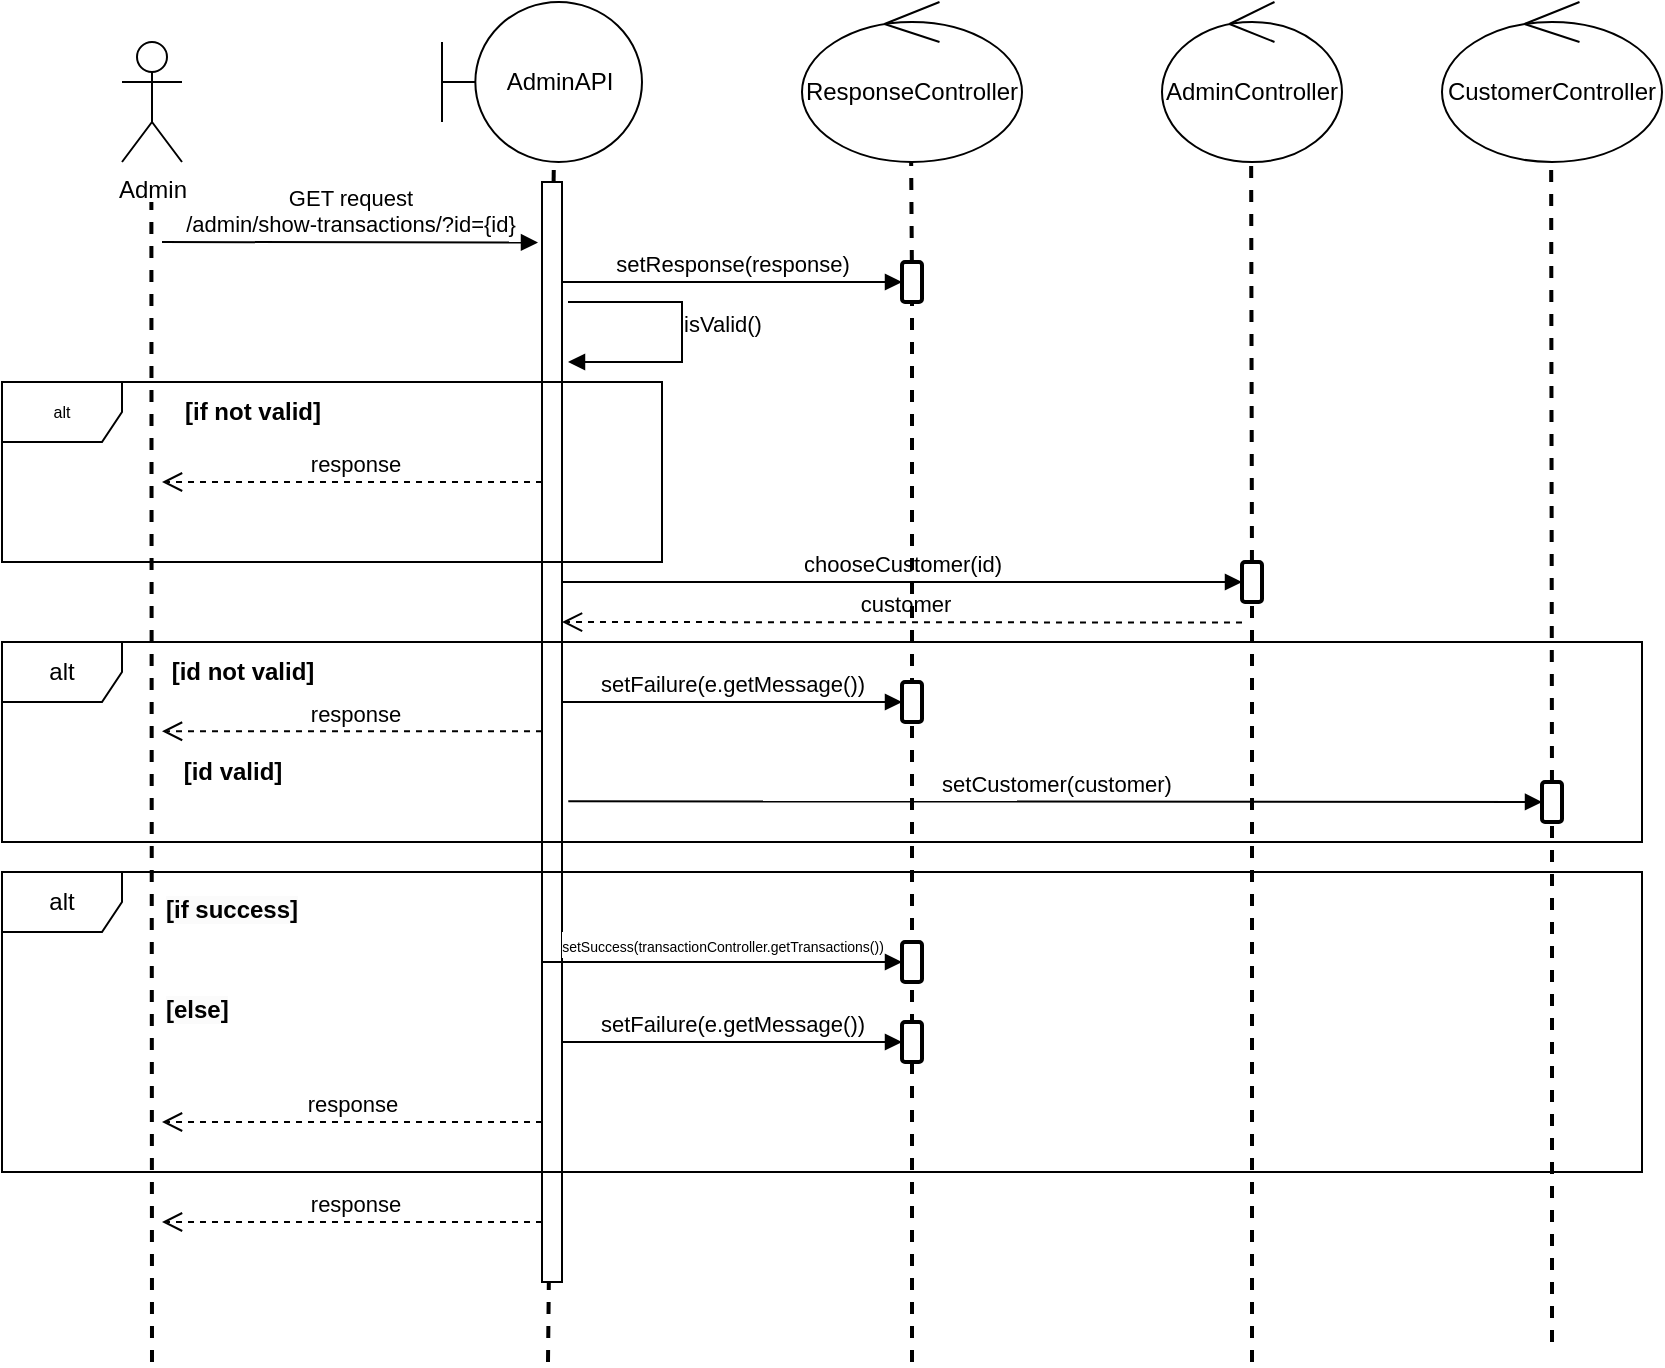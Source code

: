 <mxfile version="20.7.4" type="github" pages="8">
  <diagram id="kgpKYQtTHZ0yAKxKKP6v" name="getUserTransactions">
    <mxGraphModel dx="2350" dy="819" grid="1" gridSize="10" guides="1" tooltips="1" connect="1" arrows="1" fold="1" page="1" pageScale="1" pageWidth="850" pageHeight="1100" math="0" shadow="0">
      <root>
        <mxCell id="0" />
        <mxCell id="1" parent="0" />
        <mxCell id="a__1P6S-X8lQjygGjykm-1" value="AdminAPI" style="shape=umlBoundary;whiteSpace=wrap;html=1;" vertex="1" parent="1">
          <mxGeometry x="100" y="80" width="100" height="80" as="geometry" />
        </mxCell>
        <mxCell id="a__1P6S-X8lQjygGjykm-3" value="" style="endArrow=none;dashed=1;html=1;rounded=1;strokeWidth=2;fontSize=12;startArrow=none;fontStyle=1;entryX=0.559;entryY=1.02;entryDx=0;entryDy=0;entryPerimeter=0;" edge="1" parent="1" target="a__1P6S-X8lQjygGjykm-1">
          <mxGeometry width="50" height="50" relative="1" as="geometry">
            <mxPoint x="155.809" y="170" as="sourcePoint" />
            <mxPoint x="159.5" y="160.0" as="targetPoint" />
          </mxGeometry>
        </mxCell>
        <mxCell id="a__1P6S-X8lQjygGjykm-6" value="" style="endArrow=none;dashed=1;html=1;rounded=1;strokeWidth=2;fontSize=12;startArrow=none;fontStyle=1" edge="1" parent="1">
          <mxGeometry width="50" height="50" relative="1" as="geometry">
            <mxPoint x="153" y="760" as="sourcePoint" />
            <mxPoint x="157.5" y="324" as="targetPoint" />
          </mxGeometry>
        </mxCell>
        <mxCell id="a__1P6S-X8lQjygGjykm-9" value="" style="html=1;points=[];perimeter=orthogonalPerimeter;" vertex="1" parent="1">
          <mxGeometry x="150" y="170" width="10" height="550" as="geometry" />
        </mxCell>
        <mxCell id="a__1P6S-X8lQjygGjykm-12" value="Admin" style="shape=umlActor;verticalLabelPosition=bottom;verticalAlign=top;html=1;" vertex="1" parent="1">
          <mxGeometry x="-60" y="100" width="30" height="60" as="geometry" />
        </mxCell>
        <mxCell id="a__1P6S-X8lQjygGjykm-13" value="" style="endArrow=none;dashed=1;html=1;rounded=1;strokeWidth=2;fontSize=12;startArrow=none;fontStyle=1" edge="1" parent="1">
          <mxGeometry width="50" height="50" relative="1" as="geometry">
            <mxPoint x="-45" y="760" as="sourcePoint" />
            <mxPoint x="-45.31" y="180.0" as="targetPoint" />
          </mxGeometry>
        </mxCell>
        <mxCell id="a__1P6S-X8lQjygGjykm-14" value="GET request&lt;br&gt;/admin/show-transactions/?id={id}" style="html=1;verticalAlign=bottom;endArrow=block;rounded=0;entryX=-0.2;entryY=0.055;entryDx=0;entryDy=0;entryPerimeter=0;" edge="1" parent="1" target="a__1P6S-X8lQjygGjykm-9">
          <mxGeometry width="80" relative="1" as="geometry">
            <mxPoint x="-40" y="200" as="sourcePoint" />
            <mxPoint x="40" y="200" as="targetPoint" />
          </mxGeometry>
        </mxCell>
        <mxCell id="a__1P6S-X8lQjygGjykm-16" value="[if not valid]" style="text;html=1;align=center;verticalAlign=middle;resizable=0;points=[];autosize=1;strokeColor=none;fillColor=none;fontSize=12;strokeWidth=2;fontStyle=1;rounded=1;" vertex="1" parent="1">
          <mxGeometry x="-40" y="270" width="90" height="30" as="geometry" />
        </mxCell>
        <mxCell id="a__1P6S-X8lQjygGjykm-17" value="&amp;nbsp;response" style="html=1;verticalAlign=bottom;endArrow=open;dashed=1;endSize=8;rounded=0;" edge="1" parent="1">
          <mxGeometry relative="1" as="geometry">
            <mxPoint x="150" y="320" as="sourcePoint" />
            <mxPoint x="-40" y="320" as="targetPoint" />
          </mxGeometry>
        </mxCell>
        <mxCell id="a__1P6S-X8lQjygGjykm-18" value="ResponseController" style="ellipse;shape=umlControl;whiteSpace=wrap;html=1;" vertex="1" parent="1">
          <mxGeometry x="280" y="80" width="110" height="80" as="geometry" />
        </mxCell>
        <mxCell id="a__1P6S-X8lQjygGjykm-19" value="" style="endArrow=none;dashed=1;html=1;rounded=1;strokeWidth=2;fontSize=12;startArrow=none;fontStyle=1" edge="1" parent="1" source="28dbFgNR3qAC3ffZRnGM-3">
          <mxGeometry width="50" height="50" relative="1" as="geometry">
            <mxPoint x="335" y="760" as="sourcePoint" />
            <mxPoint x="334.58" y="160.0" as="targetPoint" />
          </mxGeometry>
        </mxCell>
        <mxCell id="a__1P6S-X8lQjygGjykm-20" value="AdminController" style="ellipse;shape=umlControl;whiteSpace=wrap;html=1;" vertex="1" parent="1">
          <mxGeometry x="460" y="80" width="90" height="80" as="geometry" />
        </mxCell>
        <mxCell id="a__1P6S-X8lQjygGjykm-21" value="" style="endArrow=none;dashed=1;html=1;rounded=1;strokeWidth=2;fontSize=12;startArrow=none;fontStyle=1" edge="1" parent="1" source="28dbFgNR3qAC3ffZRnGM-1">
          <mxGeometry width="50" height="50" relative="1" as="geometry">
            <mxPoint x="505" y="760" as="sourcePoint" />
            <mxPoint x="504.58" y="160.0" as="targetPoint" />
          </mxGeometry>
        </mxCell>
        <mxCell id="a__1P6S-X8lQjygGjykm-22" value="setResponse(response)" style="html=1;verticalAlign=bottom;endArrow=block;rounded=0;" edge="1" parent="1">
          <mxGeometry width="80" relative="1" as="geometry">
            <mxPoint x="160" y="220" as="sourcePoint" />
            <mxPoint x="330" y="220" as="targetPoint" />
          </mxGeometry>
        </mxCell>
        <mxCell id="a__1P6S-X8lQjygGjykm-24" value="chooseCustomer(id)" style="html=1;verticalAlign=bottom;endArrow=block;rounded=0;" edge="1" parent="1" source="a__1P6S-X8lQjygGjykm-9">
          <mxGeometry width="80" relative="1" as="geometry">
            <mxPoint x="200" y="300" as="sourcePoint" />
            <mxPoint x="500" y="370" as="targetPoint" />
          </mxGeometry>
        </mxCell>
        <mxCell id="a__1P6S-X8lQjygGjykm-25" value="[id not valid]" style="text;html=1;align=center;verticalAlign=middle;resizable=0;points=[];autosize=1;strokeColor=none;fillColor=none;fontSize=12;strokeWidth=2;fontStyle=1;rounded=1;" vertex="1" parent="1">
          <mxGeometry x="-45" y="400" width="90" height="30" as="geometry" />
        </mxCell>
        <mxCell id="a__1P6S-X8lQjygGjykm-26" value="setFailure(e.getMessage())" style="html=1;verticalAlign=bottom;endArrow=block;rounded=0;" edge="1" parent="1">
          <mxGeometry width="80" relative="1" as="geometry">
            <mxPoint x="160" y="430" as="sourcePoint" />
            <mxPoint x="330" y="430" as="targetPoint" />
          </mxGeometry>
        </mxCell>
        <mxCell id="a__1P6S-X8lQjygGjykm-27" value="[id valid]" style="text;html=1;align=center;verticalAlign=middle;resizable=0;points=[];autosize=1;strokeColor=none;fillColor=none;fontSize=12;strokeWidth=2;fontStyle=1;rounded=1;" vertex="1" parent="1">
          <mxGeometry x="-40" y="450" width="70" height="30" as="geometry" />
        </mxCell>
        <mxCell id="a__1P6S-X8lQjygGjykm-28" value="CustomerController" style="ellipse;shape=umlControl;whiteSpace=wrap;html=1;" vertex="1" parent="1">
          <mxGeometry x="600" y="80" width="110" height="80" as="geometry" />
        </mxCell>
        <mxCell id="a__1P6S-X8lQjygGjykm-29" value="" style="endArrow=none;dashed=1;html=1;rounded=1;strokeWidth=2;fontSize=12;startArrow=none;fontStyle=1" edge="1" parent="1" source="28dbFgNR3qAC3ffZRnGM-6">
          <mxGeometry width="50" height="50" relative="1" as="geometry">
            <mxPoint x="655" y="750" as="sourcePoint" />
            <mxPoint x="654.58" y="160.0" as="targetPoint" />
          </mxGeometry>
        </mxCell>
        <mxCell id="a__1P6S-X8lQjygGjykm-30" value="setCustomer(customer)" style="html=1;verticalAlign=bottom;endArrow=block;rounded=0;exitX=1.314;exitY=0.563;exitDx=0;exitDy=0;exitPerimeter=0;" edge="1" parent="1" source="a__1P6S-X8lQjygGjykm-9">
          <mxGeometry width="80" relative="1" as="geometry">
            <mxPoint x="190" y="470" as="sourcePoint" />
            <mxPoint x="650" y="480" as="targetPoint" />
            <Array as="points" />
          </mxGeometry>
        </mxCell>
        <mxCell id="a__1P6S-X8lQjygGjykm-32" value="alt" style="shape=umlFrame;whiteSpace=wrap;html=1;" vertex="1" parent="1">
          <mxGeometry x="-120" y="400" width="820" height="100" as="geometry" />
        </mxCell>
        <mxCell id="a__1P6S-X8lQjygGjykm-33" value="&lt;span style=&quot;color: rgb(0, 0, 0); font-family: Helvetica; font-size: 12px; font-style: normal; font-variant-ligatures: normal; font-variant-caps: normal; font-weight: 700; letter-spacing: normal; orphans: 2; text-align: center; text-indent: 0px; text-transform: none; widows: 2; word-spacing: 0px; -webkit-text-stroke-width: 0px; background-color: rgb(251, 251, 251); text-decoration-thickness: initial; text-decoration-style: initial; text-decoration-color: initial; float: none; display: inline !important;&quot;&gt;[if success]&lt;/span&gt;" style="text;whiteSpace=wrap;html=1;" vertex="1" parent="1">
          <mxGeometry x="-40" y="520" width="80" height="40" as="geometry" />
        </mxCell>
        <mxCell id="a__1P6S-X8lQjygGjykm-34" value="&lt;font style=&quot;font-size: 7px;&quot;&gt;setSuccess(transactionController.getTransactions())&lt;/font&gt;" style="html=1;verticalAlign=bottom;endArrow=block;rounded=0;" edge="1" parent="1">
          <mxGeometry width="80" relative="1" as="geometry">
            <mxPoint x="150" y="560" as="sourcePoint" />
            <mxPoint x="330" y="560" as="targetPoint" />
          </mxGeometry>
        </mxCell>
        <mxCell id="a__1P6S-X8lQjygGjykm-35" value="&lt;span style=&quot;color: rgb(0, 0, 0); font-family: Helvetica; font-size: 12px; font-style: normal; font-variant-ligatures: normal; font-variant-caps: normal; font-weight: 700; letter-spacing: normal; orphans: 2; text-align: center; text-indent: 0px; text-transform: none; widows: 2; word-spacing: 0px; -webkit-text-stroke-width: 0px; background-color: rgb(251, 251, 251); text-decoration-thickness: initial; text-decoration-style: initial; text-decoration-color: initial; float: none; display: inline !important;&quot;&gt;[else]&lt;/span&gt;" style="text;whiteSpace=wrap;html=1;fontSize=7;" vertex="1" parent="1">
          <mxGeometry x="-40" y="570" width="100" height="40" as="geometry" />
        </mxCell>
        <mxCell id="a__1P6S-X8lQjygGjykm-36" value="&lt;font style=&quot;font-size: 11px;&quot;&gt;setFailure(e.getMessage())&lt;/font&gt;" style="html=1;verticalAlign=bottom;endArrow=block;rounded=0;fontSize=7;" edge="1" parent="1">
          <mxGeometry width="80" relative="1" as="geometry">
            <mxPoint x="160" y="600" as="sourcePoint" />
            <mxPoint x="330" y="600" as="targetPoint" />
          </mxGeometry>
        </mxCell>
        <mxCell id="a__1P6S-X8lQjygGjykm-37" value="response" style="html=1;verticalAlign=bottom;endArrow=open;dashed=1;endSize=8;rounded=0;" edge="1" parent="1">
          <mxGeometry relative="1" as="geometry">
            <mxPoint x="150" y="640" as="sourcePoint" />
            <mxPoint x="-40" y="640" as="targetPoint" />
          </mxGeometry>
        </mxCell>
        <mxCell id="a__1P6S-X8lQjygGjykm-39" value="alt" style="shape=umlFrame;whiteSpace=wrap;html=1;" vertex="1" parent="1">
          <mxGeometry x="-120" y="515" width="820" height="150" as="geometry" />
        </mxCell>
        <mxCell id="a__1P6S-X8lQjygGjykm-40" value="&amp;nbsp;response" style="html=1;verticalAlign=bottom;endArrow=open;dashed=1;endSize=8;rounded=0;" edge="1" parent="1">
          <mxGeometry relative="1" as="geometry">
            <mxPoint x="150" y="690" as="sourcePoint" />
            <mxPoint x="-40" y="690" as="targetPoint" />
          </mxGeometry>
        </mxCell>
        <mxCell id="kEslunoK9jt4VJR4E2Lo-1" value="isValid()" style="html=1;verticalAlign=bottom;endArrow=block;rounded=0;fontSize=11;" edge="1" parent="1">
          <mxGeometry x="0.069" y="20" width="80" relative="1" as="geometry">
            <mxPoint x="163" y="230" as="sourcePoint" />
            <mxPoint x="163" y="260" as="targetPoint" />
            <Array as="points">
              <mxPoint x="220" y="230" />
              <mxPoint x="220" y="240" />
              <mxPoint x="220" y="260" />
            </Array>
            <mxPoint as="offset" />
          </mxGeometry>
        </mxCell>
        <mxCell id="KWBsPiLCBfhdtibXCKVy-1" value="&amp;nbsp;response" style="html=1;verticalAlign=bottom;endArrow=open;dashed=1;endSize=8;rounded=0;" edge="1" parent="1">
          <mxGeometry relative="1" as="geometry">
            <mxPoint x="150" y="444.62" as="sourcePoint" />
            <mxPoint x="-40" y="444.62" as="targetPoint" />
          </mxGeometry>
        </mxCell>
        <mxCell id="KWBsPiLCBfhdtibXCKVy-2" value="&amp;nbsp;customer" style="html=1;verticalAlign=bottom;endArrow=open;dashed=1;endSize=8;rounded=0;" edge="1" parent="1">
          <mxGeometry relative="1" as="geometry">
            <mxPoint x="500" y="390.27" as="sourcePoint" />
            <mxPoint x="160" y="390" as="targetPoint" />
          </mxGeometry>
        </mxCell>
        <mxCell id="28dbFgNR3qAC3ffZRnGM-1" value="" style="rounded=1;whiteSpace=wrap;html=1;strokeWidth=2;fontSize=12;direction=south;fontStyle=1" vertex="1" parent="1">
          <mxGeometry x="500" y="360" width="10" height="20" as="geometry" />
        </mxCell>
        <mxCell id="28dbFgNR3qAC3ffZRnGM-2" value="" style="endArrow=none;dashed=1;html=1;rounded=1;strokeWidth=2;fontSize=12;startArrow=none;fontStyle=1" edge="1" parent="1" target="28dbFgNR3qAC3ffZRnGM-1">
          <mxGeometry width="50" height="50" relative="1" as="geometry">
            <mxPoint x="505" y="760" as="sourcePoint" />
            <mxPoint x="504.58" y="160.0" as="targetPoint" />
          </mxGeometry>
        </mxCell>
        <mxCell id="28dbFgNR3qAC3ffZRnGM-3" value="" style="rounded=1;whiteSpace=wrap;html=1;strokeWidth=2;fontSize=12;direction=south;fontStyle=1" vertex="1" parent="1">
          <mxGeometry x="330" y="210" width="10" height="20" as="geometry" />
        </mxCell>
        <mxCell id="28dbFgNR3qAC3ffZRnGM-4" value="" style="endArrow=none;dashed=1;html=1;rounded=1;strokeWidth=2;fontSize=12;startArrow=none;fontStyle=1" edge="1" parent="1" target="28dbFgNR3qAC3ffZRnGM-3">
          <mxGeometry width="50" height="50" relative="1" as="geometry">
            <mxPoint x="335" y="760" as="sourcePoint" />
            <mxPoint x="334.58" y="160.0" as="targetPoint" />
          </mxGeometry>
        </mxCell>
        <mxCell id="28dbFgNR3qAC3ffZRnGM-5" value="" style="rounded=1;whiteSpace=wrap;html=1;strokeWidth=2;fontSize=12;direction=south;fontStyle=1" vertex="1" parent="1">
          <mxGeometry x="330" y="420" width="10" height="20" as="geometry" />
        </mxCell>
        <mxCell id="28dbFgNR3qAC3ffZRnGM-7" value="" style="rounded=1;whiteSpace=wrap;html=1;strokeWidth=2;fontSize=12;direction=south;fontStyle=1" vertex="1" parent="1">
          <mxGeometry x="330" y="590" width="10" height="20" as="geometry" />
        </mxCell>
        <mxCell id="28dbFgNR3qAC3ffZRnGM-8" value="" style="rounded=1;whiteSpace=wrap;html=1;strokeWidth=2;fontSize=12;direction=south;fontStyle=1" vertex="1" parent="1">
          <mxGeometry x="330" y="550" width="10" height="20" as="geometry" />
        </mxCell>
        <mxCell id="28dbFgNR3qAC3ffZRnGM-6" value="" style="rounded=1;whiteSpace=wrap;html=1;strokeWidth=2;fontSize=12;direction=south;fontStyle=1" vertex="1" parent="1">
          <mxGeometry x="650" y="470" width="10" height="20" as="geometry" />
        </mxCell>
        <mxCell id="28dbFgNR3qAC3ffZRnGM-11" value="" style="endArrow=none;dashed=1;html=1;rounded=1;strokeWidth=2;fontSize=12;startArrow=none;fontStyle=1" edge="1" parent="1" target="28dbFgNR3qAC3ffZRnGM-6">
          <mxGeometry width="50" height="50" relative="1" as="geometry">
            <mxPoint x="655" y="750" as="sourcePoint" />
            <mxPoint x="654.58" y="160.0" as="targetPoint" />
          </mxGeometry>
        </mxCell>
        <mxCell id="28dbFgNR3qAC3ffZRnGM-12" value="alt" style="shape=umlFrame;whiteSpace=wrap;html=1;fontSize=8;" vertex="1" parent="1">
          <mxGeometry x="-120" y="270" width="330" height="90" as="geometry" />
        </mxCell>
      </root>
    </mxGraphModel>
  </diagram>
  <diagram id="iQnkNM1ByfasfQlNbaGt" name="SignIn">
    <mxGraphModel dx="4635" dy="674" grid="1" gridSize="10" guides="1" tooltips="1" connect="1" arrows="1" fold="1" page="1" pageScale="1" pageWidth="3400" pageHeight="2900" math="0" shadow="0">
      <root>
        <mxCell id="0" />
        <mxCell id="1" parent="0" />
        <mxCell id="01FaGClrZnGuNvsX1PO7-1" value="UserAPI" style="shape=umlBoundary;whiteSpace=wrap;html=1;" vertex="1" parent="1">
          <mxGeometry x="100" y="80" width="100" height="80" as="geometry" />
        </mxCell>
        <mxCell id="01FaGClrZnGuNvsX1PO7-2" value="" style="endArrow=none;dashed=1;html=1;rounded=1;strokeWidth=2;fontSize=12;startArrow=none;fontStyle=1;entryX=0.559;entryY=1.02;entryDx=0;entryDy=0;entryPerimeter=0;" edge="1" parent="1" target="01FaGClrZnGuNvsX1PO7-1">
          <mxGeometry width="50" height="50" relative="1" as="geometry">
            <mxPoint x="155.809" y="170" as="sourcePoint" />
            <mxPoint x="159.5" y="160.0" as="targetPoint" />
          </mxGeometry>
        </mxCell>
        <mxCell id="01FaGClrZnGuNvsX1PO7-3" value="" style="endArrow=none;dashed=1;html=1;rounded=1;strokeWidth=2;fontSize=12;startArrow=none;fontStyle=1" edge="1" parent="1">
          <mxGeometry width="50" height="50" relative="1" as="geometry">
            <mxPoint x="153" y="760" as="sourcePoint" />
            <mxPoint x="157.5" y="324" as="targetPoint" />
          </mxGeometry>
        </mxCell>
        <mxCell id="01FaGClrZnGuNvsX1PO7-4" value="" style="html=1;points=[];perimeter=orthogonalPerimeter;" vertex="1" parent="1">
          <mxGeometry x="150" y="170" width="10" height="630" as="geometry" />
        </mxCell>
        <mxCell id="01FaGClrZnGuNvsX1PO7-5" value="User" style="shape=umlActor;verticalLabelPosition=bottom;verticalAlign=top;html=1;" vertex="1" parent="1">
          <mxGeometry x="-60" y="100" width="30" height="60" as="geometry" />
        </mxCell>
        <mxCell id="01FaGClrZnGuNvsX1PO7-6" value="" style="endArrow=none;dashed=1;html=1;rounded=1;strokeWidth=2;fontSize=12;startArrow=none;fontStyle=1" edge="1" parent="1">
          <mxGeometry width="50" height="50" relative="1" as="geometry">
            <mxPoint x="-45" y="870" as="sourcePoint" />
            <mxPoint x="-45.31" y="180.0" as="targetPoint" />
          </mxGeometry>
        </mxCell>
        <mxCell id="01FaGClrZnGuNvsX1PO7-7" value="POST request&lt;br&gt;/sign-in&amp;nbsp;" style="html=1;verticalAlign=bottom;endArrow=block;rounded=0;" edge="1" parent="1">
          <mxGeometry width="80" relative="1" as="geometry">
            <mxPoint x="-40" y="200" as="sourcePoint" />
            <mxPoint x="150" y="200" as="targetPoint" />
          </mxGeometry>
        </mxCell>
        <mxCell id="01FaGClrZnGuNvsX1PO7-10" value="ResponseController" style="ellipse;shape=umlControl;whiteSpace=wrap;html=1;" vertex="1" parent="1">
          <mxGeometry x="280" y="80" width="110" height="80" as="geometry" />
        </mxCell>
        <mxCell id="01FaGClrZnGuNvsX1PO7-11" value="" style="endArrow=none;dashed=1;html=1;rounded=1;strokeWidth=2;fontSize=12;startArrow=none;fontStyle=1" edge="1" parent="1" source="TUDMGOZGwG9flqECSnJi-35">
          <mxGeometry width="50" height="50" relative="1" as="geometry">
            <mxPoint x="335" y="860" as="sourcePoint" />
            <mxPoint x="334.58" y="160.0" as="targetPoint" />
          </mxGeometry>
        </mxCell>
        <mxCell id="01FaGClrZnGuNvsX1PO7-12" value="UserController" style="ellipse;shape=umlControl;whiteSpace=wrap;html=1;" vertex="1" parent="1">
          <mxGeometry x="460" y="80" width="90" height="80" as="geometry" />
        </mxCell>
        <mxCell id="01FaGClrZnGuNvsX1PO7-13" value="" style="endArrow=none;dashed=1;html=1;rounded=1;strokeWidth=2;fontSize=12;startArrow=none;fontStyle=1" edge="1" parent="1" source="TUDMGOZGwG9flqECSnJi-22">
          <mxGeometry width="50" height="50" relative="1" as="geometry">
            <mxPoint x="505" y="870" as="sourcePoint" />
            <mxPoint x="504.58" y="160.0" as="targetPoint" />
          </mxGeometry>
        </mxCell>
        <mxCell id="01FaGClrZnGuNvsX1PO7-14" value="setResponse(response)" style="html=1;verticalAlign=bottom;endArrow=block;rounded=0;" edge="1" parent="1">
          <mxGeometry width="80" relative="1" as="geometry">
            <mxPoint x="160" y="220" as="sourcePoint" />
            <mxPoint x="330" y="220" as="targetPoint" />
          </mxGeometry>
        </mxCell>
        <mxCell id="01FaGClrZnGuNvsX1PO7-20" value="AdminController" style="ellipse;shape=umlControl;whiteSpace=wrap;html=1;" vertex="1" parent="1">
          <mxGeometry x="600" y="80" width="110" height="80" as="geometry" />
        </mxCell>
        <mxCell id="01FaGClrZnGuNvsX1PO7-21" value="" style="endArrow=none;dashed=1;html=1;rounded=1;strokeWidth=2;fontSize=12;startArrow=none;fontStyle=1" edge="1" parent="1" source="TUDMGOZGwG9flqECSnJi-23">
          <mxGeometry width="50" height="50" relative="1" as="geometry">
            <mxPoint x="655" y="850" as="sourcePoint" />
            <mxPoint x="654.58" y="160.0" as="targetPoint" />
          </mxGeometry>
        </mxCell>
        <mxCell id="01FaGClrZnGuNvsX1PO7-32" value="signIn(user)" style="html=1;verticalAlign=bottom;endArrow=block;rounded=0;fontSize=11;" edge="1" parent="1">
          <mxGeometry width="80" relative="1" as="geometry">
            <mxPoint x="160" y="250" as="sourcePoint" />
            <mxPoint x="500" y="250" as="targetPoint" />
          </mxGeometry>
        </mxCell>
        <mxCell id="FuZ3CtQou8oXpY9FvnyA-1" value="[if is admin]" style="text;html=1;align=center;verticalAlign=middle;resizable=0;points=[];autosize=1;strokeColor=none;fillColor=none;fontSize=12;strokeWidth=2;fontStyle=1;rounded=1;" vertex="1" parent="1">
          <mxGeometry x="-50" y="350" width="90" height="30" as="geometry" />
        </mxCell>
        <mxCell id="K4eSQCW0Cu1kRL4cUcco-2" value="isAdmin()" style="html=1;verticalAlign=bottom;endArrow=block;rounded=0;fontSize=11;" edge="1" parent="1">
          <mxGeometry width="80" relative="1" as="geometry">
            <mxPoint x="160" y="320" as="sourcePoint" />
            <mxPoint x="500" y="320" as="targetPoint" />
          </mxGeometry>
        </mxCell>
        <mxCell id="K4eSQCW0Cu1kRL4cUcco-3" value="&lt;font style=&quot;font-size: 11px;&quot;&gt;setAdmin((Admin) userController.getUser())&lt;/font&gt;" style="html=1;verticalAlign=bottom;endArrow=block;rounded=0;fontSize=11;" edge="1" parent="1" source="01FaGClrZnGuNvsX1PO7-4">
          <mxGeometry x="-0.185" y="-4" width="80" relative="1" as="geometry">
            <mxPoint x="220" y="360" as="sourcePoint" />
            <mxPoint x="650" y="386" as="targetPoint" />
            <mxPoint as="offset" />
          </mxGeometry>
        </mxCell>
        <mxCell id="K4eSQCW0Cu1kRL4cUcco-4" value="&lt;span style=&quot;color: rgb(0, 0, 0); font-family: Helvetica; font-size: 12px; font-style: normal; font-variant-ligatures: normal; font-variant-caps: normal; font-weight: 700; letter-spacing: normal; orphans: 2; text-align: center; text-indent: 0px; text-transform: none; widows: 2; word-spacing: 0px; -webkit-text-stroke-width: 0px; background-color: rgb(251, 251, 251); text-decoration-thickness: initial; text-decoration-style: initial; text-decoration-color: initial; float: none; display: inline !important;&quot;&gt;[if not admin]&lt;/span&gt;" style="text;whiteSpace=wrap;html=1;fontSize=11;" vertex="1" parent="1">
          <mxGeometry x="-40" y="400" width="100" height="40" as="geometry" />
        </mxCell>
        <mxCell id="K4eSQCW0Cu1kRL4cUcco-5" value="setCustomer((Customer) userController.getUser())" style="html=1;verticalAlign=bottom;endArrow=block;rounded=0;fontSize=11;" edge="1" parent="1">
          <mxGeometry width="80" relative="1" as="geometry">
            <mxPoint x="160" y="440" as="sourcePoint" />
            <mxPoint x="830" y="440" as="targetPoint" />
          </mxGeometry>
        </mxCell>
        <mxCell id="TUDMGOZGwG9flqECSnJi-1" value="CustomerController" style="ellipse;shape=umlControl;whiteSpace=wrap;html=1;" vertex="1" parent="1">
          <mxGeometry x="780" y="80" width="110" height="80" as="geometry" />
        </mxCell>
        <mxCell id="TUDMGOZGwG9flqECSnJi-2" value="" style="endArrow=none;dashed=1;html=1;rounded=1;strokeWidth=2;fontSize=12;startArrow=none;fontStyle=1" edge="1" parent="1">
          <mxGeometry width="50" height="50" relative="1" as="geometry">
            <mxPoint x="835" y="750" as="sourcePoint" />
            <mxPoint x="834.58" y="160.0" as="targetPoint" />
          </mxGeometry>
        </mxCell>
        <mxCell id="TUDMGOZGwG9flqECSnJi-3" value="[if signedUp]" style="text;html=1;align=center;verticalAlign=middle;resizable=0;points=[];autosize=1;strokeColor=none;fillColor=none;fontSize=12;strokeWidth=2;fontStyle=1;rounded=1;" vertex="1" parent="1">
          <mxGeometry x="-45" y="270" width="100" height="30" as="geometry" />
        </mxCell>
        <mxCell id="TUDMGOZGwG9flqECSnJi-4" value="&lt;span style=&quot;color: rgb(0, 0, 0); font-family: Helvetica; font-size: 12px; font-style: normal; font-variant-ligatures: normal; font-variant-caps: normal; font-weight: 700; letter-spacing: normal; orphans: 2; text-align: center; text-indent: 0px; text-transform: none; widows: 2; word-spacing: 0px; -webkit-text-stroke-width: 0px; background-color: rgb(251, 251, 251); text-decoration-thickness: initial; text-decoration-style: initial; text-decoration-color: initial; float: none; display: inline !important;&quot;&gt;[else]&lt;/span&gt;" style="text;whiteSpace=wrap;html=1;fontSize=11;" vertex="1" parent="1">
          <mxGeometry x="-40" y="460" width="100" height="40" as="geometry" />
        </mxCell>
        <mxCell id="TUDMGOZGwG9flqECSnJi-5" value="setFailure(e.getMessage())" style="html=1;verticalAlign=bottom;endArrow=block;rounded=0;fontSize=11;" edge="1" parent="1">
          <mxGeometry width="80" relative="1" as="geometry">
            <mxPoint x="160" y="500" as="sourcePoint" />
            <mxPoint x="330" y="500" as="targetPoint" />
          </mxGeometry>
        </mxCell>
        <mxCell id="TUDMGOZGwG9flqECSnJi-6" value="setSuccess()" style="html=1;verticalAlign=bottom;endArrow=block;rounded=0;fontSize=11;" edge="1" parent="1">
          <mxGeometry width="80" relative="1" as="geometry">
            <mxPoint x="160" y="560" as="sourcePoint" />
            <mxPoint x="330" y="560" as="targetPoint" />
          </mxGeometry>
        </mxCell>
        <mxCell id="TUDMGOZGwG9flqECSnJi-7" value="Welcome&amp;lt;user&amp;gt; :)" style="html=1;verticalAlign=bottom;endArrow=open;dashed=1;endSize=8;rounded=0;fontSize=11;" edge="1" parent="1">
          <mxGeometry relative="1" as="geometry">
            <mxPoint x="330" y="600" as="sourcePoint" />
            <mxPoint x="-40" y="600" as="targetPoint" />
            <Array as="points" />
          </mxGeometry>
        </mxCell>
        <mxCell id="TUDMGOZGwG9flqECSnJi-11" value="[if notification exist]" style="text;html=1;align=center;verticalAlign=middle;resizable=0;points=[];autosize=1;strokeColor=none;fillColor=none;fontSize=12;strokeWidth=2;fontStyle=1;rounded=1;" vertex="1" parent="1">
          <mxGeometry x="-40" y="660" width="140" height="30" as="geometry" />
        </mxCell>
        <mxCell id="TUDMGOZGwG9flqECSnJi-12" value="checkNotifications()" style="html=1;verticalAlign=bottom;endArrow=block;rounded=0;fontSize=11;" edge="1" parent="1">
          <mxGeometry width="80" relative="1" as="geometry">
            <mxPoint x="160" y="640" as="sourcePoint" />
            <mxPoint x="500" y="640" as="targetPoint" />
          </mxGeometry>
        </mxCell>
        <mxCell id="TUDMGOZGwG9flqECSnJi-13" value="&lt;font style=&quot;font-size: 8px;&quot;&gt;setObject(userController.showNotifications())&lt;/font&gt;" style="html=1;verticalAlign=bottom;endArrow=block;rounded=0;fontSize=11;" edge="1" parent="1">
          <mxGeometry width="80" relative="1" as="geometry">
            <mxPoint x="160" y="700" as="sourcePoint" />
            <mxPoint x="330" y="700" as="targetPoint" />
          </mxGeometry>
        </mxCell>
        <mxCell id="TUDMGOZGwG9flqECSnJi-17" value="" style="endArrow=none;dashed=1;html=1;rounded=0;fontSize=8;entryX=0.631;entryY=1.003;entryDx=0;entryDy=0;entryPerimeter=0;strokeWidth=2;" edge="1" parent="1" target="01FaGClrZnGuNvsX1PO7-4">
          <mxGeometry width="50" height="50" relative="1" as="geometry">
            <mxPoint x="156" y="870" as="sourcePoint" />
            <mxPoint x="175" y="810" as="targetPoint" />
          </mxGeometry>
        </mxCell>
        <mxCell id="TUDMGOZGwG9flqECSnJi-18" value="response" style="html=1;verticalAlign=bottom;endArrow=open;dashed=1;endSize=8;rounded=0;strokeWidth=1;fontSize=8;" edge="1" parent="1">
          <mxGeometry relative="1" as="geometry">
            <mxPoint x="150" y="760" as="sourcePoint" />
            <mxPoint x="-40" y="760" as="targetPoint" />
          </mxGeometry>
        </mxCell>
        <mxCell id="TUDMGOZGwG9flqECSnJi-20" value="" style="rounded=1;whiteSpace=wrap;html=1;strokeWidth=2;fontSize=12;direction=south;fontStyle=1" vertex="1" parent="1">
          <mxGeometry x="830" y="430" width="10" height="20" as="geometry" />
        </mxCell>
        <mxCell id="TUDMGOZGwG9flqECSnJi-21" value="" style="rounded=1;whiteSpace=wrap;html=1;strokeWidth=2;fontSize=12;direction=south;fontStyle=1" vertex="1" parent="1">
          <mxGeometry x="500" y="240" width="10" height="20" as="geometry" />
        </mxCell>
        <mxCell id="TUDMGOZGwG9flqECSnJi-23" value="" style="rounded=1;whiteSpace=wrap;html=1;strokeWidth=2;fontSize=12;direction=south;fontStyle=1" vertex="1" parent="1">
          <mxGeometry x="650" y="370" width="10" height="20" as="geometry" />
        </mxCell>
        <mxCell id="TUDMGOZGwG9flqECSnJi-24" value="" style="endArrow=none;dashed=1;html=1;rounded=1;strokeWidth=2;fontSize=12;startArrow=none;fontStyle=1" edge="1" parent="1" target="TUDMGOZGwG9flqECSnJi-23">
          <mxGeometry width="50" height="50" relative="1" as="geometry">
            <mxPoint x="655" y="850" as="sourcePoint" />
            <mxPoint x="654.58" y="160.0" as="targetPoint" />
          </mxGeometry>
        </mxCell>
        <mxCell id="TUDMGOZGwG9flqECSnJi-22" value="" style="rounded=1;whiteSpace=wrap;html=1;strokeWidth=2;fontSize=12;direction=south;fontStyle=1" vertex="1" parent="1">
          <mxGeometry x="500" y="310" width="10" height="20" as="geometry" />
        </mxCell>
        <mxCell id="TUDMGOZGwG9flqECSnJi-25" value="" style="endArrow=none;dashed=1;html=1;rounded=1;strokeWidth=2;fontSize=12;startArrow=none;fontStyle=1" edge="1" parent="1" source="TUDMGOZGwG9flqECSnJi-26" target="TUDMGOZGwG9flqECSnJi-22">
          <mxGeometry width="50" height="50" relative="1" as="geometry">
            <mxPoint x="505" y="870" as="sourcePoint" />
            <mxPoint x="504.58" y="160.0" as="targetPoint" />
          </mxGeometry>
        </mxCell>
        <mxCell id="TUDMGOZGwG9flqECSnJi-28" value="" style="rounded=1;whiteSpace=wrap;html=1;strokeWidth=2;fontSize=12;direction=south;fontStyle=1" vertex="1" parent="1">
          <mxGeometry x="330" y="490" width="10" height="20" as="geometry" />
        </mxCell>
        <mxCell id="TUDMGOZGwG9flqECSnJi-29" value="" style="endArrow=none;dashed=1;html=1;rounded=1;strokeWidth=2;fontSize=12;startArrow=none;fontStyle=1" edge="1" parent="1" source="TUDMGOZGwG9flqECSnJi-27" target="TUDMGOZGwG9flqECSnJi-28">
          <mxGeometry width="50" height="50" relative="1" as="geometry">
            <mxPoint x="335" y="860" as="sourcePoint" />
            <mxPoint x="334.58" y="160.0" as="targetPoint" />
          </mxGeometry>
        </mxCell>
        <mxCell id="TUDMGOZGwG9flqECSnJi-27" value="" style="rounded=1;whiteSpace=wrap;html=1;strokeWidth=2;fontSize=12;direction=south;fontStyle=1" vertex="1" parent="1">
          <mxGeometry x="330" y="550" width="10" height="20" as="geometry" />
        </mxCell>
        <mxCell id="TUDMGOZGwG9flqECSnJi-30" value="" style="endArrow=none;dashed=1;html=1;rounded=1;strokeWidth=2;fontSize=12;startArrow=none;fontStyle=1" edge="1" parent="1" source="TUDMGOZGwG9flqECSnJi-33" target="TUDMGOZGwG9flqECSnJi-27">
          <mxGeometry width="50" height="50" relative="1" as="geometry">
            <mxPoint x="335" y="860" as="sourcePoint" />
            <mxPoint x="335" y="510" as="targetPoint" />
          </mxGeometry>
        </mxCell>
        <mxCell id="TUDMGOZGwG9flqECSnJi-26" value="" style="rounded=1;whiteSpace=wrap;html=1;strokeWidth=2;fontSize=12;direction=south;fontStyle=1" vertex="1" parent="1">
          <mxGeometry x="500" y="630" width="10" height="20" as="geometry" />
        </mxCell>
        <mxCell id="TUDMGOZGwG9flqECSnJi-32" value="" style="endArrow=none;dashed=1;html=1;rounded=1;strokeWidth=2;fontSize=12;startArrow=none;fontStyle=1" edge="1" parent="1" target="TUDMGOZGwG9flqECSnJi-26">
          <mxGeometry width="50" height="50" relative="1" as="geometry">
            <mxPoint x="505" y="870" as="sourcePoint" />
            <mxPoint x="505" y="330" as="targetPoint" />
          </mxGeometry>
        </mxCell>
        <mxCell id="TUDMGOZGwG9flqECSnJi-33" value="" style="rounded=1;whiteSpace=wrap;html=1;strokeWidth=2;fontSize=12;direction=south;fontStyle=1" vertex="1" parent="1">
          <mxGeometry x="330" y="690" width="10" height="20" as="geometry" />
        </mxCell>
        <mxCell id="TUDMGOZGwG9flqECSnJi-34" value="" style="endArrow=none;dashed=1;html=1;rounded=1;strokeWidth=2;fontSize=12;startArrow=none;fontStyle=1" edge="1" parent="1" target="TUDMGOZGwG9flqECSnJi-33">
          <mxGeometry width="50" height="50" relative="1" as="geometry">
            <mxPoint x="335" y="860" as="sourcePoint" />
            <mxPoint x="335" y="570" as="targetPoint" />
          </mxGeometry>
        </mxCell>
        <mxCell id="TUDMGOZGwG9flqECSnJi-35" value="" style="rounded=1;whiteSpace=wrap;html=1;strokeWidth=2;fontSize=12;direction=south;fontStyle=1" vertex="1" parent="1">
          <mxGeometry x="330" y="210" width="10" height="20" as="geometry" />
        </mxCell>
        <mxCell id="TUDMGOZGwG9flqECSnJi-36" value="" style="endArrow=none;dashed=1;html=1;rounded=1;strokeWidth=2;fontSize=12;startArrow=none;fontStyle=1" edge="1" parent="1" source="TUDMGOZGwG9flqECSnJi-28" target="TUDMGOZGwG9flqECSnJi-35">
          <mxGeometry width="50" height="50" relative="1" as="geometry">
            <mxPoint x="334.988" y="490" as="sourcePoint" />
            <mxPoint x="334.58" y="160.0" as="targetPoint" />
          </mxGeometry>
        </mxCell>
        <mxCell id="TUDMGOZGwG9flqECSnJi-41" value="alt" style="shape=umlFrame;whiteSpace=wrap;html=1;fontSize=8;" vertex="1" parent="1">
          <mxGeometry x="-110" y="330" width="980" height="130" as="geometry" />
        </mxCell>
        <mxCell id="TUDMGOZGwG9flqECSnJi-42" value="frame" style="shape=umlFrame;whiteSpace=wrap;html=1;fontSize=8;" vertex="1" parent="1">
          <mxGeometry x="-130" y="265" width="1030" height="265" as="geometry" />
        </mxCell>
        <mxCell id="TUDMGOZGwG9flqECSnJi-43" value="alt" style="shape=umlFrame;whiteSpace=wrap;html=1;fontSize=8;" vertex="1" parent="1">
          <mxGeometry x="-130" y="660" width="510" height="70" as="geometry" />
        </mxCell>
      </root>
    </mxGraphModel>
  </diagram>
  <diagram id="---6M5K_AjCe1JLt8mn6" name="chargeWallet">
    <mxGraphModel dx="4124" dy="395" grid="1" gridSize="10" guides="1" tooltips="1" connect="1" arrows="1" fold="1" page="1" pageScale="1" pageWidth="3400" pageHeight="2900" math="0" shadow="0">
      <root>
        <mxCell id="0" />
        <mxCell id="1" parent="0" />
        <mxCell id="WaLHKZD3chKrA-xqmjFZ-1" value="UserAPI" style="shape=umlBoundary;whiteSpace=wrap;html=1;" vertex="1" parent="1">
          <mxGeometry x="100" y="80" width="100" height="80" as="geometry" />
        </mxCell>
        <mxCell id="WaLHKZD3chKrA-xqmjFZ-2" value="" style="endArrow=none;dashed=1;html=1;rounded=1;strokeWidth=2;fontSize=12;startArrow=none;fontStyle=1;entryX=0.559;entryY=1.02;entryDx=0;entryDy=0;entryPerimeter=0;" edge="1" parent="1" target="WaLHKZD3chKrA-xqmjFZ-1">
          <mxGeometry width="50" height="50" relative="1" as="geometry">
            <mxPoint x="155.809" y="170" as="sourcePoint" />
            <mxPoint x="159.5" y="160.0" as="targetPoint" />
          </mxGeometry>
        </mxCell>
        <mxCell id="WaLHKZD3chKrA-xqmjFZ-3" value="" style="endArrow=none;dashed=1;html=1;rounded=1;strokeWidth=2;fontSize=12;startArrow=none;fontStyle=1" edge="1" parent="1">
          <mxGeometry width="50" height="50" relative="1" as="geometry">
            <mxPoint x="153" y="760.0" as="sourcePoint" />
            <mxPoint x="157.5" y="324" as="targetPoint" />
          </mxGeometry>
        </mxCell>
        <mxCell id="WaLHKZD3chKrA-xqmjFZ-4" value="" style="html=1;points=[];perimeter=orthogonalPerimeter;" vertex="1" parent="1">
          <mxGeometry x="150" y="170" width="10" height="630" as="geometry" />
        </mxCell>
        <mxCell id="WaLHKZD3chKrA-xqmjFZ-5" value="Customer" style="shape=umlActor;verticalLabelPosition=bottom;verticalAlign=top;html=1;" vertex="1" parent="1">
          <mxGeometry x="-60" y="100" width="30" height="60" as="geometry" />
        </mxCell>
        <mxCell id="WaLHKZD3chKrA-xqmjFZ-6" value="" style="endArrow=none;dashed=1;html=1;rounded=1;strokeWidth=2;fontSize=12;startArrow=none;fontStyle=1" edge="1" parent="1">
          <mxGeometry width="50" height="50" relative="1" as="geometry">
            <mxPoint x="-45" y="870.0" as="sourcePoint" />
            <mxPoint x="-45.31" y="180" as="targetPoint" />
          </mxGeometry>
        </mxCell>
        <mxCell id="WaLHKZD3chKrA-xqmjFZ-7" value="POST request&lt;br&gt;/sign-in&amp;nbsp;" style="html=1;verticalAlign=bottom;endArrow=block;rounded=0;" edge="1" parent="1">
          <mxGeometry width="80" relative="1" as="geometry">
            <mxPoint x="-40" y="200" as="sourcePoint" />
            <mxPoint x="150" y="200" as="targetPoint" />
          </mxGeometry>
        </mxCell>
        <mxCell id="WaLHKZD3chKrA-xqmjFZ-8" value="ResponseController" style="ellipse;shape=umlControl;whiteSpace=wrap;html=1;" vertex="1" parent="1">
          <mxGeometry x="280" y="80" width="110" height="80" as="geometry" />
        </mxCell>
        <mxCell id="WaLHKZD3chKrA-xqmjFZ-9" value="" style="endArrow=none;dashed=1;html=1;rounded=1;strokeWidth=2;fontSize=12;startArrow=none;fontStyle=1" edge="1" parent="1" source="WaLHKZD3chKrA-xqmjFZ-47">
          <mxGeometry width="50" height="50" relative="1" as="geometry">
            <mxPoint x="335" y="860" as="sourcePoint" />
            <mxPoint x="334.58" y="160" as="targetPoint" />
          </mxGeometry>
        </mxCell>
        <mxCell id="WaLHKZD3chKrA-xqmjFZ-11" value="" style="endArrow=none;dashed=1;html=1;rounded=1;strokeWidth=2;fontSize=12;startArrow=none;fontStyle=1" edge="1" parent="1">
          <mxGeometry width="50" height="50" relative="1" as="geometry">
            <mxPoint x="504.974" y="310" as="sourcePoint" />
            <mxPoint x="504.58" y="160" as="targetPoint" />
          </mxGeometry>
        </mxCell>
        <mxCell id="WaLHKZD3chKrA-xqmjFZ-12" value="setResponse(response)" style="html=1;verticalAlign=bottom;endArrow=block;rounded=0;" edge="1" parent="1">
          <mxGeometry width="80" relative="1" as="geometry">
            <mxPoint x="160" y="220" as="sourcePoint" />
            <mxPoint x="330" y="220" as="targetPoint" />
          </mxGeometry>
        </mxCell>
        <mxCell id="WaLHKZD3chKrA-xqmjFZ-23" value="[if not valid]" style="text;html=1;align=center;verticalAlign=middle;resizable=0;points=[];autosize=1;strokeColor=none;fillColor=none;fontSize=12;strokeWidth=2;fontStyle=1;rounded=1;" vertex="1" parent="1">
          <mxGeometry x="-45" y="280" width="90" height="30" as="geometry" />
        </mxCell>
        <mxCell id="WaLHKZD3chKrA-xqmjFZ-31" value="" style="endArrow=none;dashed=1;html=1;rounded=0;fontSize=8;entryX=0.631;entryY=1.003;entryDx=0;entryDy=0;entryPerimeter=0;strokeWidth=2;" edge="1" parent="1" target="WaLHKZD3chKrA-xqmjFZ-4">
          <mxGeometry width="50" height="50" relative="1" as="geometry">
            <mxPoint x="156" y="870.0" as="sourcePoint" />
            <mxPoint x="175" y="810" as="targetPoint" />
          </mxGeometry>
        </mxCell>
        <mxCell id="WaLHKZD3chKrA-xqmjFZ-38" value="" style="endArrow=none;dashed=1;html=1;rounded=1;strokeWidth=2;fontSize=12;startArrow=none;fontStyle=1" edge="1" parent="1" source="jDYSxwlYn9x789R3fXot-36">
          <mxGeometry width="50" height="50" relative="1" as="geometry">
            <mxPoint x="505" y="870" as="sourcePoint" />
            <mxPoint x="505" y="310" as="targetPoint" />
          </mxGeometry>
        </mxCell>
        <mxCell id="WaLHKZD3chKrA-xqmjFZ-40" value="" style="endArrow=none;dashed=1;html=1;rounded=1;strokeWidth=2;fontSize=12;startArrow=none;fontStyle=1" edge="1" parent="1" source="jDYSxwlYn9x789R3fXot-40">
          <mxGeometry width="50" height="50" relative="1" as="geometry">
            <mxPoint x="335" y="860" as="sourcePoint" />
            <mxPoint x="335" y="510.0" as="targetPoint" />
          </mxGeometry>
        </mxCell>
        <mxCell id="WaLHKZD3chKrA-xqmjFZ-42" value="" style="endArrow=none;dashed=1;html=1;rounded=1;strokeWidth=2;fontSize=12;startArrow=none;fontStyle=1" edge="1" parent="1" source="jDYSxwlYn9x789R3fXot-44">
          <mxGeometry width="50" height="50" relative="1" as="geometry">
            <mxPoint x="335" y="860" as="sourcePoint" />
            <mxPoint x="335" y="570" as="targetPoint" />
          </mxGeometry>
        </mxCell>
        <mxCell id="WaLHKZD3chKrA-xqmjFZ-44" value="" style="endArrow=none;dashed=1;html=1;rounded=1;strokeWidth=2;fontSize=12;startArrow=none;fontStyle=1" edge="1" parent="1">
          <mxGeometry width="50" height="50" relative="1" as="geometry">
            <mxPoint x="505" y="870.0" as="sourcePoint" />
            <mxPoint x="505" y="650" as="targetPoint" />
          </mxGeometry>
        </mxCell>
        <mxCell id="WaLHKZD3chKrA-xqmjFZ-46" value="" style="endArrow=none;dashed=1;html=1;rounded=1;strokeWidth=2;fontSize=12;startArrow=none;fontStyle=1" edge="1" parent="1">
          <mxGeometry width="50" height="50" relative="1" as="geometry">
            <mxPoint x="335" y="860.0" as="sourcePoint" />
            <mxPoint x="335" y="710" as="targetPoint" />
          </mxGeometry>
        </mxCell>
        <mxCell id="WaLHKZD3chKrA-xqmjFZ-47" value="" style="rounded=1;whiteSpace=wrap;html=1;strokeWidth=2;fontSize=12;direction=south;fontStyle=1" vertex="1" parent="1">
          <mxGeometry x="330" y="210" width="10" height="20" as="geometry" />
        </mxCell>
        <mxCell id="WaLHKZD3chKrA-xqmjFZ-48" value="" style="endArrow=none;dashed=1;html=1;rounded=1;strokeWidth=2;fontSize=12;startArrow=none;fontStyle=1" edge="1" parent="1" source="qmlS0NmxgdSE19j3u61f-6" target="WaLHKZD3chKrA-xqmjFZ-47">
          <mxGeometry width="50" height="50" relative="1" as="geometry">
            <mxPoint x="335" y="490.0" as="sourcePoint" />
            <mxPoint x="334.58" y="160.0" as="targetPoint" />
          </mxGeometry>
        </mxCell>
        <mxCell id="jDYSxwlYn9x789R3fXot-1" value="CustomerAPI" style="shape=umlBoundary;whiteSpace=wrap;html=1;" vertex="1" parent="1">
          <mxGeometry x="100" y="80" width="100" height="80" as="geometry" />
        </mxCell>
        <mxCell id="jDYSxwlYn9x789R3fXot-2" value="" style="endArrow=none;dashed=1;html=1;rounded=1;strokeWidth=2;fontSize=12;startArrow=none;fontStyle=1;entryX=0.559;entryY=1.02;entryDx=0;entryDy=0;entryPerimeter=0;" edge="1" parent="1" target="jDYSxwlYn9x789R3fXot-1">
          <mxGeometry width="50" height="50" relative="1" as="geometry">
            <mxPoint x="155.809" y="170" as="sourcePoint" />
            <mxPoint x="159.5" y="160.0" as="targetPoint" />
          </mxGeometry>
        </mxCell>
        <mxCell id="jDYSxwlYn9x789R3fXot-3" value="" style="endArrow=none;dashed=1;html=1;rounded=1;strokeWidth=2;fontSize=12;startArrow=none;fontStyle=1" edge="1" parent="1">
          <mxGeometry width="50" height="50" relative="1" as="geometry">
            <mxPoint x="153" y="760.0" as="sourcePoint" />
            <mxPoint x="157.5" y="324" as="targetPoint" />
          </mxGeometry>
        </mxCell>
        <mxCell id="jDYSxwlYn9x789R3fXot-4" value="" style="html=1;points=[];perimeter=orthogonalPerimeter;" vertex="1" parent="1">
          <mxGeometry x="150" y="170" width="10" height="630" as="geometry" />
        </mxCell>
        <mxCell id="jDYSxwlYn9x789R3fXot-7" value="PUT request&lt;br&gt;/customer/charge-wallet&amp;nbsp;" style="html=1;verticalAlign=bottom;endArrow=block;rounded=0;" edge="1" parent="1">
          <mxGeometry width="80" relative="1" as="geometry">
            <mxPoint x="-40" y="200" as="sourcePoint" />
            <mxPoint x="150" y="200" as="targetPoint" />
          </mxGeometry>
        </mxCell>
        <mxCell id="jDYSxwlYn9x789R3fXot-8" value="ResponseController" style="ellipse;shape=umlControl;whiteSpace=wrap;html=1;" vertex="1" parent="1">
          <mxGeometry x="280" y="80" width="110" height="80" as="geometry" />
        </mxCell>
        <mxCell id="jDYSxwlYn9x789R3fXot-9" value="" style="endArrow=none;dashed=1;html=1;rounded=1;strokeWidth=2;fontSize=12;startArrow=none;fontStyle=1" edge="1" parent="1" source="jDYSxwlYn9x789R3fXot-46">
          <mxGeometry width="50" height="50" relative="1" as="geometry">
            <mxPoint x="335" y="860" as="sourcePoint" />
            <mxPoint x="334.58" y="160" as="targetPoint" />
          </mxGeometry>
        </mxCell>
        <mxCell id="jDYSxwlYn9x789R3fXot-10" value="CustomerController" style="ellipse;shape=umlControl;whiteSpace=wrap;html=1;" vertex="1" parent="1">
          <mxGeometry x="450" y="80" width="110" height="80" as="geometry" />
        </mxCell>
        <mxCell id="jDYSxwlYn9x789R3fXot-12" value="setResponse(response)" style="html=1;verticalAlign=bottom;endArrow=block;rounded=0;" edge="1" parent="1">
          <mxGeometry width="80" relative="1" as="geometry">
            <mxPoint x="160" y="220" as="sourcePoint" />
            <mxPoint x="330" y="220" as="targetPoint" />
          </mxGeometry>
        </mxCell>
        <mxCell id="jDYSxwlYn9x789R3fXot-30" value="" style="endArrow=none;dashed=1;html=1;rounded=0;fontSize=8;entryX=0.631;entryY=1.003;entryDx=0;entryDy=0;entryPerimeter=0;strokeWidth=2;" edge="1" parent="1" target="jDYSxwlYn9x789R3fXot-4">
          <mxGeometry width="50" height="50" relative="1" as="geometry">
            <mxPoint x="156" y="870.0" as="sourcePoint" />
            <mxPoint x="175" y="810" as="targetPoint" />
          </mxGeometry>
        </mxCell>
        <mxCell id="jDYSxwlYn9x789R3fXot-37" value="" style="endArrow=none;dashed=1;html=1;rounded=1;strokeWidth=2;fontSize=12;startArrow=none;fontStyle=1" edge="1" parent="1" source="jDYSxwlYn9x789R3fXot-42" target="jDYSxwlYn9x789R3fXot-36">
          <mxGeometry width="50" height="50" relative="1" as="geometry">
            <mxPoint x="505" y="870" as="sourcePoint" />
            <mxPoint x="504.58" y="160.0" as="targetPoint" />
          </mxGeometry>
        </mxCell>
        <mxCell id="jDYSxwlYn9x789R3fXot-39" value="" style="endArrow=none;dashed=1;html=1;rounded=1;strokeWidth=2;fontSize=12;startArrow=none;fontStyle=1" edge="1" parent="1" source="jDYSxwlYn9x789R3fXot-40">
          <mxGeometry width="50" height="50" relative="1" as="geometry">
            <mxPoint x="335" y="860" as="sourcePoint" />
            <mxPoint x="335" y="490" as="targetPoint" />
          </mxGeometry>
        </mxCell>
        <mxCell id="jDYSxwlYn9x789R3fXot-41" value="" style="endArrow=none;dashed=1;html=1;rounded=1;strokeWidth=2;fontSize=12;startArrow=none;fontStyle=1" edge="1" parent="1" source="jDYSxwlYn9x789R3fXot-44" target="jDYSxwlYn9x789R3fXot-40">
          <mxGeometry width="50" height="50" relative="1" as="geometry">
            <mxPoint x="335" y="860" as="sourcePoint" />
            <mxPoint x="335" y="510" as="targetPoint" />
          </mxGeometry>
        </mxCell>
        <mxCell id="jDYSxwlYn9x789R3fXot-43" value="" style="endArrow=none;dashed=1;html=1;rounded=1;strokeWidth=2;fontSize=12;startArrow=none;fontStyle=1" edge="1" parent="1" target="jDYSxwlYn9x789R3fXot-42">
          <mxGeometry width="50" height="50" relative="1" as="geometry">
            <mxPoint x="505" y="870.0" as="sourcePoint" />
            <mxPoint x="505" y="330" as="targetPoint" />
          </mxGeometry>
        </mxCell>
        <mxCell id="jDYSxwlYn9x789R3fXot-45" value="" style="endArrow=none;dashed=1;html=1;rounded=1;strokeWidth=2;fontSize=12;startArrow=none;fontStyle=1" edge="1" parent="1" target="jDYSxwlYn9x789R3fXot-44">
          <mxGeometry width="50" height="50" relative="1" as="geometry">
            <mxPoint x="335" y="860.0" as="sourcePoint" />
            <mxPoint x="335" y="570" as="targetPoint" />
          </mxGeometry>
        </mxCell>
        <mxCell id="jDYSxwlYn9x789R3fXot-46" value="" style="rounded=1;whiteSpace=wrap;html=1;strokeWidth=2;fontSize=12;direction=south;fontStyle=1" vertex="1" parent="1">
          <mxGeometry x="330" y="210" width="10" height="20" as="geometry" />
        </mxCell>
        <mxCell id="jDYSxwlYn9x789R3fXot-47" value="" style="endArrow=none;dashed=1;html=1;rounded=1;strokeWidth=2;fontSize=12;startArrow=none;fontStyle=1" edge="1" parent="1" source="qmlS0NmxgdSE19j3u61f-6" target="jDYSxwlYn9x789R3fXot-46">
          <mxGeometry width="50" height="50" relative="1" as="geometry">
            <mxPoint x="334.988" y="490" as="sourcePoint" />
            <mxPoint x="334.58" y="160.0" as="targetPoint" />
          </mxGeometry>
        </mxCell>
        <mxCell id="LpZscjTE9M6WcSGclE0a-1" value="isValid()" style="html=1;verticalAlign=bottom;endArrow=block;rounded=0;fontSize=11;entryX=1.027;entryY=0.162;entryDx=0;entryDy=0;entryPerimeter=0;" edge="1" parent="1" target="jDYSxwlYn9x789R3fXot-4">
          <mxGeometry x="0.069" y="20" width="80" relative="1" as="geometry">
            <mxPoint x="160" y="240" as="sourcePoint" />
            <mxPoint x="160" y="270" as="targetPoint" />
            <Array as="points">
              <mxPoint x="217" y="240" />
              <mxPoint x="217" y="250" />
              <mxPoint x="217" y="272" />
            </Array>
            <mxPoint as="offset" />
          </mxGeometry>
        </mxCell>
        <mxCell id="qmlS0NmxgdSE19j3u61f-1" value="response" style="html=1;verticalAlign=bottom;endArrow=open;dashed=1;endSize=8;rounded=0;strokeWidth=1;fontSize=8;" edge="1" parent="1">
          <mxGeometry relative="1" as="geometry">
            <mxPoint x="150" y="319.76" as="sourcePoint" />
            <mxPoint x="-40" y="320" as="targetPoint" />
          </mxGeometry>
        </mxCell>
        <mxCell id="qmlS0NmxgdSE19j3u61f-2" value="[if no card]" style="text;html=1;align=center;verticalAlign=middle;resizable=0;points=[];autosize=1;strokeColor=none;fillColor=none;fontSize=12;strokeWidth=2;fontStyle=1;rounded=1;" vertex="1" parent="1">
          <mxGeometry x="-45" y="380" width="90" height="30" as="geometry" />
        </mxCell>
        <mxCell id="qmlS0NmxgdSE19j3u61f-3" value="chooseCard()" style="html=1;verticalAlign=bottom;endArrow=block;rounded=0;strokeWidth=1;fontSize=8;" edge="1" parent="1">
          <mxGeometry width="80" relative="1" as="geometry">
            <mxPoint x="160" y="360" as="sourcePoint" />
            <mxPoint x="500" y="360" as="targetPoint" />
          </mxGeometry>
        </mxCell>
        <mxCell id="jDYSxwlYn9x789R3fXot-36" value="" style="rounded=1;whiteSpace=wrap;html=1;strokeWidth=2;fontSize=12;direction=south;fontStyle=1" vertex="1" parent="1">
          <mxGeometry x="500" y="350" width="10" height="20" as="geometry" />
        </mxCell>
        <mxCell id="qmlS0NmxgdSE19j3u61f-4" value="" style="endArrow=none;dashed=1;html=1;rounded=1;strokeWidth=2;fontSize=12;startArrow=none;fontStyle=1" edge="1" parent="1" source="jDYSxwlYn9x789R3fXot-42" target="jDYSxwlYn9x789R3fXot-36">
          <mxGeometry width="50" height="50" relative="1" as="geometry">
            <mxPoint x="505" y="630" as="sourcePoint" />
            <mxPoint x="505" y="330" as="targetPoint" />
          </mxGeometry>
        </mxCell>
        <mxCell id="qmlS0NmxgdSE19j3u61f-5" value="setFailure(e.getMessage())" style="html=1;verticalAlign=bottom;endArrow=block;rounded=0;strokeWidth=1;fontSize=8;" edge="1" parent="1">
          <mxGeometry width="80" relative="1" as="geometry">
            <mxPoint x="160" y="410" as="sourcePoint" />
            <mxPoint x="330" y="410" as="targetPoint" />
          </mxGeometry>
        </mxCell>
        <mxCell id="qmlS0NmxgdSE19j3u61f-7" value="" style="endArrow=none;dashed=1;html=1;rounded=1;strokeWidth=2;fontSize=12;startArrow=none;fontStyle=1" edge="1" parent="1" target="qmlS0NmxgdSE19j3u61f-6">
          <mxGeometry width="50" height="50" relative="1" as="geometry">
            <mxPoint x="335" y="490" as="sourcePoint" />
            <mxPoint x="335" y="230" as="targetPoint" />
          </mxGeometry>
        </mxCell>
        <mxCell id="qmlS0NmxgdSE19j3u61f-8" value="[else]" style="text;html=1;align=center;verticalAlign=middle;resizable=0;points=[];autosize=1;strokeColor=none;fillColor=none;fontSize=12;strokeWidth=2;fontStyle=1;rounded=1;" vertex="1" parent="1">
          <mxGeometry x="-40" y="430" width="50" height="30" as="geometry" />
        </mxCell>
        <mxCell id="qmlS0NmxgdSE19j3u61f-9" value="chargeWallet(card , amount , password)" style="html=1;verticalAlign=bottom;endArrow=block;rounded=0;strokeWidth=1;fontSize=8;" edge="1" parent="1">
          <mxGeometry width="80" relative="1" as="geometry">
            <mxPoint x="160" y="470" as="sourcePoint" />
            <mxPoint x="500" y="470" as="targetPoint" />
          </mxGeometry>
        </mxCell>
        <mxCell id="qmlS0NmxgdSE19j3u61f-11" value="" style="rounded=1;whiteSpace=wrap;html=1;strokeWidth=2;fontSize=12;direction=south;fontStyle=1" vertex="1" parent="1">
          <mxGeometry x="500" y="460" width="10" height="20" as="geometry" />
        </mxCell>
        <mxCell id="qmlS0NmxgdSE19j3u61f-12" value="setFailure(e.getMessage())" style="html=1;verticalAlign=bottom;endArrow=block;rounded=0;strokeWidth=1;fontSize=8;" edge="1" parent="1">
          <mxGeometry width="80" relative="1" as="geometry">
            <mxPoint x="160" y="520" as="sourcePoint" />
            <mxPoint x="330" y="520" as="targetPoint" />
          </mxGeometry>
        </mxCell>
        <mxCell id="qmlS0NmxgdSE19j3u61f-13" value="[if there is error]" style="text;html=1;align=center;verticalAlign=middle;resizable=0;points=[];autosize=1;strokeColor=none;fillColor=none;fontSize=12;strokeWidth=2;fontStyle=1;rounded=1;" vertex="1" parent="1">
          <mxGeometry x="-45" y="490" width="120" height="30" as="geometry" />
        </mxCell>
        <mxCell id="jDYSxwlYn9x789R3fXot-40" value="" style="rounded=1;whiteSpace=wrap;html=1;strokeWidth=2;fontSize=12;direction=south;fontStyle=1" vertex="1" parent="1">
          <mxGeometry x="330" y="510" width="10" height="20" as="geometry" />
        </mxCell>
        <mxCell id="qmlS0NmxgdSE19j3u61f-14" value="" style="endArrow=none;dashed=1;html=1;rounded=1;strokeWidth=2;fontSize=12;startArrow=none;fontStyle=1" edge="1" parent="1" target="jDYSxwlYn9x789R3fXot-40">
          <mxGeometry width="50" height="50" relative="1" as="geometry">
            <mxPoint x="335" y="550" as="sourcePoint" />
            <mxPoint x="335" y="510.0" as="targetPoint" />
          </mxGeometry>
        </mxCell>
        <mxCell id="qmlS0NmxgdSE19j3u61f-16" value="response" style="html=1;verticalAlign=bottom;endArrow=open;dashed=1;endSize=8;rounded=0;strokeWidth=1;fontSize=8;" edge="1" parent="1">
          <mxGeometry relative="1" as="geometry">
            <mxPoint x="150" y="540" as="sourcePoint" />
            <mxPoint x="-40" y="540.24" as="targetPoint" />
          </mxGeometry>
        </mxCell>
        <mxCell id="qmlS0NmxgdSE19j3u61f-17" value="[else]" style="text;html=1;align=center;verticalAlign=middle;resizable=0;points=[];autosize=1;strokeColor=none;fillColor=none;fontSize=12;strokeWidth=2;fontStyle=1;rounded=1;" vertex="1" parent="1">
          <mxGeometry x="-30" y="570" width="50" height="30" as="geometry" />
        </mxCell>
        <mxCell id="qmlS0NmxgdSE19j3u61f-18" value="response" style="html=1;verticalAlign=bottom;endArrow=open;dashed=1;endSize=8;rounded=0;strokeWidth=1;fontSize=8;" edge="1" parent="1">
          <mxGeometry relative="1" as="geometry">
            <mxPoint x="150" y="420" as="sourcePoint" />
            <mxPoint x="-40" y="420" as="targetPoint" />
          </mxGeometry>
        </mxCell>
        <mxCell id="qmlS0NmxgdSE19j3u61f-6" value="" style="rounded=1;whiteSpace=wrap;html=1;strokeWidth=2;fontSize=12;direction=south;fontStyle=1" vertex="1" parent="1">
          <mxGeometry x="330" y="400" width="10" height="20" as="geometry" />
        </mxCell>
        <mxCell id="qmlS0NmxgdSE19j3u61f-20" value="" style="endArrow=none;dashed=1;html=1;rounded=1;strokeWidth=2;fontSize=12;startArrow=none;fontStyle=1" edge="1" parent="1" target="qmlS0NmxgdSE19j3u61f-6">
          <mxGeometry width="50" height="50" relative="1" as="geometry">
            <mxPoint x="335" y="490.0" as="sourcePoint" />
            <mxPoint x="335" y="230.0" as="targetPoint" />
          </mxGeometry>
        </mxCell>
        <mxCell id="qmlS0NmxgdSE19j3u61f-21" value="addTransaction(transaction)" style="html=1;verticalAlign=bottom;endArrow=block;rounded=0;strokeWidth=1;fontSize=8;" edge="1" parent="1">
          <mxGeometry width="80" relative="1" as="geometry">
            <mxPoint x="160" y="600" as="sourcePoint" />
            <mxPoint x="500" y="600" as="targetPoint" />
          </mxGeometry>
        </mxCell>
        <mxCell id="qmlS0NmxgdSE19j3u61f-22" value="setSuccess()" style="html=1;verticalAlign=bottom;endArrow=block;rounded=0;strokeWidth=1;fontSize=8;" edge="1" parent="1">
          <mxGeometry width="80" relative="1" as="geometry">
            <mxPoint x="160" y="630" as="sourcePoint" />
            <mxPoint x="330" y="630" as="targetPoint" />
          </mxGeometry>
        </mxCell>
        <mxCell id="jDYSxwlYn9x789R3fXot-42" value="" style="rounded=1;whiteSpace=wrap;html=1;strokeWidth=2;fontSize=12;direction=south;fontStyle=1" vertex="1" parent="1">
          <mxGeometry x="500" y="590" width="10" height="20" as="geometry" />
        </mxCell>
        <mxCell id="qmlS0NmxgdSE19j3u61f-23" value="" style="endArrow=none;dashed=1;html=1;rounded=1;strokeWidth=2;fontSize=12;startArrow=none;fontStyle=1" edge="1" parent="1" target="jDYSxwlYn9x789R3fXot-42">
          <mxGeometry width="50" height="50" relative="1" as="geometry">
            <mxPoint x="505" y="630" as="sourcePoint" />
            <mxPoint x="505" y="370" as="targetPoint" />
          </mxGeometry>
        </mxCell>
        <mxCell id="jDYSxwlYn9x789R3fXot-44" value="" style="rounded=1;whiteSpace=wrap;html=1;strokeWidth=2;fontSize=12;direction=south;fontStyle=1" vertex="1" parent="1">
          <mxGeometry x="330" y="620" width="10" height="20" as="geometry" />
        </mxCell>
        <mxCell id="qmlS0NmxgdSE19j3u61f-24" value="" style="endArrow=none;dashed=1;html=1;rounded=1;strokeWidth=2;fontSize=12;startArrow=none;fontStyle=1" edge="1" parent="1" target="jDYSxwlYn9x789R3fXot-44">
          <mxGeometry width="50" height="50" relative="1" as="geometry">
            <mxPoint x="335" y="690" as="sourcePoint" />
            <mxPoint x="335" y="570" as="targetPoint" />
          </mxGeometry>
        </mxCell>
        <mxCell id="qmlS0NmxgdSE19j3u61f-25" value="&amp;lt;amount&amp;gt; added to your wallet successfully :)" style="html=1;verticalAlign=bottom;endArrow=open;dashed=1;endSize=8;rounded=0;strokeWidth=1;fontSize=8;" edge="1" parent="1">
          <mxGeometry relative="1" as="geometry">
            <mxPoint x="150" y="650" as="sourcePoint" />
            <mxPoint x="-40" y="650" as="targetPoint" />
          </mxGeometry>
        </mxCell>
        <mxCell id="qmlS0NmxgdSE19j3u61f-26" value="response" style="html=1;verticalAlign=bottom;endArrow=open;dashed=1;endSize=8;rounded=0;strokeWidth=1;fontSize=8;" edge="1" parent="1">
          <mxGeometry relative="1" as="geometry">
            <mxPoint x="150" y="690" as="sourcePoint" />
            <mxPoint x="-40" y="690.24" as="targetPoint" />
          </mxGeometry>
        </mxCell>
        <mxCell id="qmlS0NmxgdSE19j3u61f-28" value="alt" style="shape=umlFrame;whiteSpace=wrap;html=1;fontSize=8;" vertex="1" parent="1">
          <mxGeometry x="-110" y="280" width="320" height="60" as="geometry" />
        </mxCell>
        <mxCell id="qmlS0NmxgdSE19j3u61f-29" value="alt" style="shape=umlFrame;whiteSpace=wrap;html=1;fontSize=8;" vertex="1" parent="1">
          <mxGeometry x="-110" y="490" width="660" height="220" as="geometry" />
        </mxCell>
        <mxCell id="qmlS0NmxgdSE19j3u61f-30" value="alt" style="shape=umlFrame;whiteSpace=wrap;html=1;fontSize=8;" vertex="1" parent="1">
          <mxGeometry x="-170" y="380" width="760" height="380" as="geometry" />
        </mxCell>
      </root>
    </mxGraphModel>
  </diagram>
  <diagram id="rCz1ZpBom9gV0f3DkX_p" name="searchService">
    <mxGraphModel dx="3968" dy="310" grid="1" gridSize="10" guides="1" tooltips="1" connect="1" arrows="1" fold="1" page="1" pageScale="1" pageWidth="3400" pageHeight="2900" math="0" shadow="0">
      <root>
        <mxCell id="0" />
        <mxCell id="1" parent="0" />
        <mxCell id="B-ATuwlHSRcu0swQaSzt-1" value="UserAPI" style="shape=umlBoundary;whiteSpace=wrap;html=1;" vertex="1" parent="1">
          <mxGeometry x="100" y="80" width="100" height="80" as="geometry" />
        </mxCell>
        <mxCell id="B-ATuwlHSRcu0swQaSzt-2" value="" style="endArrow=none;dashed=1;html=1;rounded=1;strokeWidth=2;fontSize=12;startArrow=none;fontStyle=1;entryX=0.559;entryY=1.02;entryDx=0;entryDy=0;entryPerimeter=0;" edge="1" parent="1" target="B-ATuwlHSRcu0swQaSzt-1">
          <mxGeometry width="50" height="50" relative="1" as="geometry">
            <mxPoint x="155.809" y="170" as="sourcePoint" />
            <mxPoint x="159.5" y="160.0" as="targetPoint" />
          </mxGeometry>
        </mxCell>
        <mxCell id="B-ATuwlHSRcu0swQaSzt-3" value="" style="endArrow=none;dashed=1;html=1;rounded=1;strokeWidth=2;fontSize=12;startArrow=none;fontStyle=1" edge="1" parent="1">
          <mxGeometry width="50" height="50" relative="1" as="geometry">
            <mxPoint x="153" y="760.0" as="sourcePoint" />
            <mxPoint x="157.5" y="324" as="targetPoint" />
          </mxGeometry>
        </mxCell>
        <mxCell id="B-ATuwlHSRcu0swQaSzt-4" value="" style="html=1;points=[];perimeter=orthogonalPerimeter;" vertex="1" parent="1">
          <mxGeometry x="150" y="170" width="10" height="510" as="geometry" />
        </mxCell>
        <mxCell id="B-ATuwlHSRcu0swQaSzt-5" value="Customer" style="shape=umlActor;verticalLabelPosition=bottom;verticalAlign=top;html=1;" vertex="1" parent="1">
          <mxGeometry x="-60" y="100" width="30" height="60" as="geometry" />
        </mxCell>
        <mxCell id="B-ATuwlHSRcu0swQaSzt-6" value="" style="endArrow=none;dashed=1;html=1;rounded=1;strokeWidth=2;fontSize=12;startArrow=none;fontStyle=1" edge="1" parent="1">
          <mxGeometry width="50" height="50" relative="1" as="geometry">
            <mxPoint x="-45" y="770" as="sourcePoint" />
            <mxPoint x="-45.43" y="190" as="targetPoint" />
          </mxGeometry>
        </mxCell>
        <mxCell id="B-ATuwlHSRcu0swQaSzt-7" value="POST request&lt;br&gt;/sign-in&amp;nbsp;" style="html=1;verticalAlign=bottom;endArrow=block;rounded=0;" edge="1" parent="1">
          <mxGeometry width="80" relative="1" as="geometry">
            <mxPoint x="-40" y="200" as="sourcePoint" />
            <mxPoint x="150" y="200" as="targetPoint" />
          </mxGeometry>
        </mxCell>
        <mxCell id="B-ATuwlHSRcu0swQaSzt-8" value="ResponseController" style="ellipse;shape=umlControl;whiteSpace=wrap;html=1;" vertex="1" parent="1">
          <mxGeometry x="280" y="80" width="110" height="80" as="geometry" />
        </mxCell>
        <mxCell id="B-ATuwlHSRcu0swQaSzt-9" value="" style="endArrow=none;dashed=1;html=1;rounded=1;strokeWidth=2;fontSize=12;startArrow=none;fontStyle=1" edge="1" parent="1" source="B-ATuwlHSRcu0swQaSzt-19">
          <mxGeometry width="50" height="50" relative="1" as="geometry">
            <mxPoint x="335" y="860" as="sourcePoint" />
            <mxPoint x="334.58" y="160" as="targetPoint" />
          </mxGeometry>
        </mxCell>
        <mxCell id="B-ATuwlHSRcu0swQaSzt-10" value="" style="endArrow=none;dashed=1;html=1;rounded=1;strokeWidth=2;fontSize=12;startArrow=none;fontStyle=1" edge="1" parent="1">
          <mxGeometry width="50" height="50" relative="1" as="geometry">
            <mxPoint x="504.974" y="310" as="sourcePoint" />
            <mxPoint x="504.58" y="160" as="targetPoint" />
          </mxGeometry>
        </mxCell>
        <mxCell id="B-ATuwlHSRcu0swQaSzt-14" value="" style="endArrow=none;dashed=1;html=1;rounded=1;strokeWidth=2;fontSize=12;startArrow=none;fontStyle=1" edge="1" parent="1" source="B-ATuwlHSRcu0swQaSzt-42">
          <mxGeometry width="50" height="50" relative="1" as="geometry">
            <mxPoint x="505" y="870" as="sourcePoint" />
            <mxPoint x="505" y="310" as="targetPoint" />
          </mxGeometry>
        </mxCell>
        <mxCell id="B-ATuwlHSRcu0swQaSzt-15" value="" style="endArrow=none;dashed=1;html=1;rounded=1;strokeWidth=2;fontSize=12;startArrow=none;fontStyle=1" edge="1" parent="1" source="B-ATuwlHSRcu0swQaSzt-51">
          <mxGeometry width="50" height="50" relative="1" as="geometry">
            <mxPoint x="335" y="860" as="sourcePoint" />
            <mxPoint x="335" y="510" as="targetPoint" />
          </mxGeometry>
        </mxCell>
        <mxCell id="B-ATuwlHSRcu0swQaSzt-16" value="" style="endArrow=none;dashed=1;html=1;rounded=1;strokeWidth=2;fontSize=12;startArrow=none;fontStyle=1" edge="1" parent="1">
          <mxGeometry width="50" height="50" relative="1" as="geometry">
            <mxPoint x="335" y="620" as="sourcePoint" />
            <mxPoint x="335" y="570" as="targetPoint" />
          </mxGeometry>
        </mxCell>
        <mxCell id="B-ATuwlHSRcu0swQaSzt-17" value="" style="endArrow=none;dashed=1;html=1;rounded=1;strokeWidth=2;fontSize=12;startArrow=none;fontStyle=1" edge="1" parent="1">
          <mxGeometry width="50" height="50" relative="1" as="geometry">
            <mxPoint x="505" y="730" as="sourcePoint" />
            <mxPoint x="505" y="590" as="targetPoint" />
          </mxGeometry>
        </mxCell>
        <mxCell id="B-ATuwlHSRcu0swQaSzt-19" value="" style="rounded=1;whiteSpace=wrap;html=1;strokeWidth=2;fontSize=12;direction=south;fontStyle=1" vertex="1" parent="1">
          <mxGeometry x="330" y="210" width="10" height="20" as="geometry" />
        </mxCell>
        <mxCell id="B-ATuwlHSRcu0swQaSzt-20" value="" style="endArrow=none;dashed=1;html=1;rounded=1;strokeWidth=2;fontSize=12;startArrow=none;fontStyle=1" edge="1" parent="1" source="B-ATuwlHSRcu0swQaSzt-56" target="B-ATuwlHSRcu0swQaSzt-19">
          <mxGeometry width="50" height="50" relative="1" as="geometry">
            <mxPoint x="335" y="490.0" as="sourcePoint" />
            <mxPoint x="334.58" y="160.0" as="targetPoint" />
          </mxGeometry>
        </mxCell>
        <mxCell id="B-ATuwlHSRcu0swQaSzt-21" value="CustomerAPI" style="shape=umlBoundary;whiteSpace=wrap;html=1;" vertex="1" parent="1">
          <mxGeometry x="100" y="80" width="100" height="80" as="geometry" />
        </mxCell>
        <mxCell id="B-ATuwlHSRcu0swQaSzt-22" value="" style="endArrow=none;dashed=1;html=1;rounded=1;strokeWidth=2;fontSize=12;startArrow=none;fontStyle=1;entryX=0.559;entryY=1.02;entryDx=0;entryDy=0;entryPerimeter=0;" edge="1" parent="1" target="B-ATuwlHSRcu0swQaSzt-21">
          <mxGeometry width="50" height="50" relative="1" as="geometry">
            <mxPoint x="155.809" y="170" as="sourcePoint" />
            <mxPoint x="159.5" y="160.0" as="targetPoint" />
          </mxGeometry>
        </mxCell>
        <mxCell id="B-ATuwlHSRcu0swQaSzt-24" value="" style="html=1;points=[];perimeter=orthogonalPerimeter;" vertex="1" parent="1">
          <mxGeometry x="150" y="170" width="10" height="510" as="geometry" />
        </mxCell>
        <mxCell id="B-ATuwlHSRcu0swQaSzt-25" value="GET request&lt;br&gt;/customer/search&amp;nbsp;" style="html=1;verticalAlign=bottom;endArrow=block;rounded=0;" edge="1" parent="1">
          <mxGeometry width="80" relative="1" as="geometry">
            <mxPoint x="-40" y="200" as="sourcePoint" />
            <mxPoint x="150" y="200" as="targetPoint" />
          </mxGeometry>
        </mxCell>
        <mxCell id="B-ATuwlHSRcu0swQaSzt-26" value="ResponseController" style="ellipse;shape=umlControl;whiteSpace=wrap;html=1;" vertex="1" parent="1">
          <mxGeometry x="280" y="80" width="110" height="80" as="geometry" />
        </mxCell>
        <mxCell id="B-ATuwlHSRcu0swQaSzt-27" value="" style="endArrow=none;dashed=1;html=1;rounded=1;strokeWidth=2;fontSize=12;startArrow=none;fontStyle=1" edge="1" parent="1" source="B-ATuwlHSRcu0swQaSzt-36">
          <mxGeometry width="50" height="50" relative="1" as="geometry">
            <mxPoint x="335" y="860" as="sourcePoint" />
            <mxPoint x="334.58" y="160" as="targetPoint" />
          </mxGeometry>
        </mxCell>
        <mxCell id="B-ATuwlHSRcu0swQaSzt-28" value="CustomerController" style="ellipse;shape=umlControl;whiteSpace=wrap;html=1;" vertex="1" parent="1">
          <mxGeometry x="450" y="80" width="110" height="80" as="geometry" />
        </mxCell>
        <mxCell id="B-ATuwlHSRcu0swQaSzt-31" value="" style="endArrow=none;dashed=1;html=1;rounded=1;strokeWidth=2;fontSize=12;startArrow=none;fontStyle=1" edge="1" parent="1" target="B-ATuwlHSRcu0swQaSzt-42">
          <mxGeometry width="50" height="50" relative="1" as="geometry">
            <mxPoint x="505" y="590" as="sourcePoint" />
            <mxPoint x="504.58" y="160.0" as="targetPoint" />
          </mxGeometry>
        </mxCell>
        <mxCell id="B-ATuwlHSRcu0swQaSzt-32" value="" style="endArrow=none;dashed=1;html=1;rounded=1;strokeWidth=2;fontSize=12;startArrow=none;fontStyle=1" edge="1" parent="1" source="B-ATuwlHSRcu0swQaSzt-51">
          <mxGeometry width="50" height="50" relative="1" as="geometry">
            <mxPoint x="335" y="860" as="sourcePoint" />
            <mxPoint x="335" y="490" as="targetPoint" />
          </mxGeometry>
        </mxCell>
        <mxCell id="B-ATuwlHSRcu0swQaSzt-33" value="" style="endArrow=none;dashed=1;html=1;rounded=1;strokeWidth=2;fontSize=12;startArrow=none;fontStyle=1" edge="1" parent="1" target="B-ATuwlHSRcu0swQaSzt-51">
          <mxGeometry width="50" height="50" relative="1" as="geometry">
            <mxPoint x="335" y="760" as="sourcePoint" />
            <mxPoint x="335" y="510" as="targetPoint" />
          </mxGeometry>
        </mxCell>
        <mxCell id="B-ATuwlHSRcu0swQaSzt-36" value="" style="rounded=1;whiteSpace=wrap;html=1;strokeWidth=2;fontSize=12;direction=south;fontStyle=1" vertex="1" parent="1">
          <mxGeometry x="330" y="210" width="10" height="20" as="geometry" />
        </mxCell>
        <mxCell id="B-ATuwlHSRcu0swQaSzt-37" value="" style="endArrow=none;dashed=1;html=1;rounded=1;strokeWidth=2;fontSize=12;startArrow=none;fontStyle=1" edge="1" parent="1" source="B-ATuwlHSRcu0swQaSzt-56" target="B-ATuwlHSRcu0swQaSzt-36">
          <mxGeometry width="50" height="50" relative="1" as="geometry">
            <mxPoint x="334.988" y="490" as="sourcePoint" />
            <mxPoint x="334.58" y="160.0" as="targetPoint" />
          </mxGeometry>
        </mxCell>
        <mxCell id="B-ATuwlHSRcu0swQaSzt-42" value="" style="rounded=1;whiteSpace=wrap;html=1;strokeWidth=2;fontSize=12;direction=south;fontStyle=1" vertex="1" parent="1">
          <mxGeometry x="500" y="430" width="10" height="20" as="geometry" />
        </mxCell>
        <mxCell id="B-ATuwlHSRcu0swQaSzt-43" value="" style="endArrow=none;dashed=1;html=1;rounded=1;strokeWidth=2;fontSize=12;startArrow=none;fontStyle=1" edge="1" parent="1" target="B-ATuwlHSRcu0swQaSzt-42">
          <mxGeometry width="50" height="50" relative="1" as="geometry">
            <mxPoint x="505" y="590" as="sourcePoint" />
            <mxPoint x="505" y="330" as="targetPoint" />
          </mxGeometry>
        </mxCell>
        <mxCell id="B-ATuwlHSRcu0swQaSzt-45" value="" style="endArrow=none;dashed=1;html=1;rounded=1;strokeWidth=2;fontSize=12;startArrow=none;fontStyle=1" edge="1" parent="1" target="B-ATuwlHSRcu0swQaSzt-56">
          <mxGeometry width="50" height="50" relative="1" as="geometry">
            <mxPoint x="335" y="490" as="sourcePoint" />
            <mxPoint x="335" y="230" as="targetPoint" />
          </mxGeometry>
        </mxCell>
        <mxCell id="B-ATuwlHSRcu0swQaSzt-51" value="" style="rounded=1;whiteSpace=wrap;html=1;strokeWidth=2;fontSize=12;direction=south;fontStyle=1" vertex="1" parent="1">
          <mxGeometry x="330" y="490" width="10" height="20" as="geometry" />
        </mxCell>
        <mxCell id="B-ATuwlHSRcu0swQaSzt-52" value="" style="endArrow=none;dashed=1;html=1;rounded=1;strokeWidth=2;fontSize=12;startArrow=none;fontStyle=1" edge="1" parent="1" target="B-ATuwlHSRcu0swQaSzt-51">
          <mxGeometry width="50" height="50" relative="1" as="geometry">
            <mxPoint x="335" y="550" as="sourcePoint" />
            <mxPoint x="335" y="510.0" as="targetPoint" />
          </mxGeometry>
        </mxCell>
        <mxCell id="B-ATuwlHSRcu0swQaSzt-56" value="" style="rounded=1;whiteSpace=wrap;html=1;strokeWidth=2;fontSize=12;direction=south;fontStyle=1" vertex="1" parent="1">
          <mxGeometry x="330" y="400" width="10" height="20" as="geometry" />
        </mxCell>
        <mxCell id="B-ATuwlHSRcu0swQaSzt-57" value="" style="endArrow=none;dashed=1;html=1;rounded=1;strokeWidth=2;fontSize=12;startArrow=none;fontStyle=1" edge="1" parent="1" target="B-ATuwlHSRcu0swQaSzt-56">
          <mxGeometry width="50" height="50" relative="1" as="geometry">
            <mxPoint x="335" y="490" as="sourcePoint" />
            <mxPoint x="335" y="230.0" as="targetPoint" />
          </mxGeometry>
        </mxCell>
        <mxCell id="B-ATuwlHSRcu0swQaSzt-69" value="setResponse(response)" style="html=1;verticalAlign=bottom;endArrow=block;rounded=0;strokeWidth=1;fontSize=8;entryX=0.5;entryY=1;entryDx=0;entryDy=0;" edge="1" parent="1" target="B-ATuwlHSRcu0swQaSzt-36">
          <mxGeometry width="80" relative="1" as="geometry">
            <mxPoint x="160" y="219.63" as="sourcePoint" />
            <mxPoint x="240" y="219.63" as="targetPoint" />
          </mxGeometry>
        </mxCell>
        <mxCell id="tpdrRri-7LZUE6O72BTr-1" value="isValid()" style="html=1;verticalAlign=bottom;endArrow=block;rounded=0;fontSize=11;entryX=1.027;entryY=0.162;entryDx=0;entryDy=0;entryPerimeter=0;" edge="1" parent="1">
          <mxGeometry x="0.069" y="20" width="80" relative="1" as="geometry">
            <mxPoint x="160" y="240" as="sourcePoint" />
            <mxPoint x="160.27" y="272.06" as="targetPoint" />
            <Array as="points">
              <mxPoint x="217" y="240" />
              <mxPoint x="217" y="250" />
              <mxPoint x="217" y="272" />
            </Array>
            <mxPoint as="offset" />
          </mxGeometry>
        </mxCell>
        <mxCell id="Lzz9gZTWKzIr7kYKqB9M-1" value="[if not valid]" style="text;html=1;align=center;verticalAlign=middle;resizable=0;points=[];autosize=1;strokeColor=none;fillColor=none;fontSize=12;strokeWidth=2;fontStyle=1;rounded=1;" vertex="1" parent="1">
          <mxGeometry x="-45" y="280" width="90" height="30" as="geometry" />
        </mxCell>
        <mxCell id="Lzz9gZTWKzIr7kYKqB9M-2" value="response" style="html=1;verticalAlign=bottom;endArrow=open;dashed=1;endSize=8;rounded=0;strokeWidth=1;fontSize=8;" edge="1" parent="1">
          <mxGeometry relative="1" as="geometry">
            <mxPoint x="150" y="319.76" as="sourcePoint" />
            <mxPoint x="-40.0" y="320" as="targetPoint" />
          </mxGeometry>
        </mxCell>
        <mxCell id="Lzz9gZTWKzIr7kYKqB9M-3" value="alt" style="shape=umlFrame;whiteSpace=wrap;html=1;fontSize=8;" vertex="1" parent="1">
          <mxGeometry x="-110" y="280" width="320" height="60" as="geometry" />
        </mxCell>
        <mxCell id="Lzz9gZTWKzIr7kYKqB9M-4" value="setSuccess()" style="html=1;verticalAlign=bottom;endArrow=block;rounded=0;strokeWidth=1;fontSize=8;" edge="1" parent="1">
          <mxGeometry width="80" relative="1" as="geometry">
            <mxPoint x="160" y="410" as="sourcePoint" />
            <mxPoint x="330" y="410" as="targetPoint" />
          </mxGeometry>
        </mxCell>
        <mxCell id="Lzz9gZTWKzIr7kYKqB9M-5" value="searchServices(query)" style="html=1;verticalAlign=bottom;endArrow=block;rounded=0;strokeWidth=1;fontSize=8;" edge="1" parent="1">
          <mxGeometry width="80" relative="1" as="geometry">
            <mxPoint x="340" y="440.22" as="sourcePoint" />
            <mxPoint x="500" y="440.0" as="targetPoint" />
          </mxGeometry>
        </mxCell>
        <mxCell id="Lzz9gZTWKzIr7kYKqB9M-6" value="[if service exist]" style="text;html=1;align=center;verticalAlign=middle;resizable=0;points=[];autosize=1;strokeColor=none;fillColor=none;fontSize=12;strokeWidth=2;fontStyle=1;rounded=1;" vertex="1" parent="1">
          <mxGeometry x="-35" y="370" width="110" height="30" as="geometry" />
        </mxCell>
        <mxCell id="Lzz9gZTWKzIr7kYKqB9M-7" value="[else]" style="text;html=1;align=center;verticalAlign=middle;resizable=0;points=[];autosize=1;strokeColor=none;fillColor=none;fontSize=12;strokeWidth=2;fontStyle=1;rounded=1;" vertex="1" parent="1">
          <mxGeometry x="-30" y="450" width="50" height="30" as="geometry" />
        </mxCell>
        <mxCell id="kNwCOfCWuhhu4xQzeU-0-1" value="setFailure(e.getMessage())" style="html=1;verticalAlign=bottom;endArrow=block;rounded=0;strokeWidth=1;fontSize=8;" edge="1" parent="1">
          <mxGeometry width="80" relative="1" as="geometry">
            <mxPoint x="160" y="500" as="sourcePoint" />
            <mxPoint x="330" y="500" as="targetPoint" />
          </mxGeometry>
        </mxCell>
        <mxCell id="kNwCOfCWuhhu4xQzeU-0-3" value="response" style="html=1;verticalAlign=bottom;endArrow=open;dashed=1;endSize=8;rounded=0;strokeWidth=1;fontSize=8;" edge="1" parent="1">
          <mxGeometry relative="1" as="geometry">
            <mxPoint x="150" y="520" as="sourcePoint" />
            <mxPoint x="-40" y="520" as="targetPoint" />
          </mxGeometry>
        </mxCell>
        <mxCell id="kNwCOfCWuhhu4xQzeU-0-4" value="response" style="html=1;verticalAlign=bottom;endArrow=open;dashed=1;endSize=8;rounded=0;strokeWidth=1;fontSize=8;" edge="1" parent="1">
          <mxGeometry relative="1" as="geometry">
            <mxPoint x="150" y="580" as="sourcePoint" />
            <mxPoint x="-40" y="580" as="targetPoint" />
          </mxGeometry>
        </mxCell>
        <mxCell id="kNwCOfCWuhhu4xQzeU-0-5" value="alt" style="shape=umlFrame;whiteSpace=wrap;html=1;fontSize=8;" vertex="1" parent="1">
          <mxGeometry x="-110" y="365" width="690" height="185" as="geometry" />
        </mxCell>
      </root>
    </mxGraphModel>
  </diagram>
  <diagram id="zWZh1XPl3lAoeMXsYIY6" name="addCreditCard">
    <mxGraphModel dx="4900" dy="819" grid="1" gridSize="10" guides="1" tooltips="1" connect="1" arrows="1" fold="1" page="1" pageScale="1" pageWidth="3400" pageHeight="2900" math="0" shadow="0">
      <root>
        <mxCell id="0" />
        <mxCell id="1" parent="0" />
        <mxCell id="4JKmAv6PQPmej6hZnkt0-1" value="CustomerAPI" style="shape=umlBoundary;whiteSpace=wrap;html=1;" vertex="1" parent="1">
          <mxGeometry x="100" y="80" width="100" height="80" as="geometry" />
        </mxCell>
        <mxCell id="4JKmAv6PQPmej6hZnkt0-2" value="" style="endArrow=none;dashed=1;html=1;rounded=1;strokeWidth=2;fontSize=12;startArrow=none;fontStyle=1;entryX=0.559;entryY=1.02;entryDx=0;entryDy=0;entryPerimeter=0;" edge="1" parent="1" target="4JKmAv6PQPmej6hZnkt0-1">
          <mxGeometry width="50" height="50" relative="1" as="geometry">
            <mxPoint x="155.809" y="170" as="sourcePoint" />
            <mxPoint x="159.5" y="160.0" as="targetPoint" />
          </mxGeometry>
        </mxCell>
        <mxCell id="4JKmAv6PQPmej6hZnkt0-3" value="" style="endArrow=none;dashed=1;html=1;rounded=1;strokeWidth=2;fontSize=12;startArrow=none;fontStyle=1" edge="1" parent="1">
          <mxGeometry width="50" height="50" relative="1" as="geometry">
            <mxPoint x="153" y="760" as="sourcePoint" />
            <mxPoint x="157.5" y="324" as="targetPoint" />
          </mxGeometry>
        </mxCell>
        <mxCell id="4JKmAv6PQPmej6hZnkt0-4" value="" style="html=1;points=[];perimeter=orthogonalPerimeter;" vertex="1" parent="1">
          <mxGeometry x="150" y="170" width="10" height="480" as="geometry" />
        </mxCell>
        <mxCell id="4JKmAv6PQPmej6hZnkt0-5" value="Customer" style="shape=umlActor;verticalLabelPosition=bottom;verticalAlign=top;html=1;" vertex="1" parent="1">
          <mxGeometry x="-60" y="100" width="30" height="60" as="geometry" />
        </mxCell>
        <mxCell id="4JKmAv6PQPmej6hZnkt0-6" value="" style="endArrow=none;dashed=1;html=1;rounded=1;strokeWidth=2;fontSize=12;startArrow=none;fontStyle=1" edge="1" parent="1">
          <mxGeometry width="50" height="50" relative="1" as="geometry">
            <mxPoint x="-45" y="760" as="sourcePoint" />
            <mxPoint x="-45.31" y="180" as="targetPoint" />
          </mxGeometry>
        </mxCell>
        <mxCell id="4JKmAv6PQPmej6hZnkt0-7" value="POST request&lt;br&gt;/customer/add-credit-card&amp;nbsp;" style="html=1;verticalAlign=bottom;endArrow=block;rounded=0;" edge="1" parent="1">
          <mxGeometry width="80" relative="1" as="geometry">
            <mxPoint x="-40" y="200" as="sourcePoint" />
            <mxPoint x="150" y="200" as="targetPoint" />
          </mxGeometry>
        </mxCell>
        <mxCell id="4JKmAv6PQPmej6hZnkt0-8" value="ResponseController" style="ellipse;shape=umlControl;whiteSpace=wrap;html=1;" vertex="1" parent="1">
          <mxGeometry x="280" y="80" width="110" height="80" as="geometry" />
        </mxCell>
        <mxCell id="4JKmAv6PQPmej6hZnkt0-9" value="" style="endArrow=none;dashed=1;html=1;rounded=1;strokeWidth=2;fontSize=12;startArrow=none;fontStyle=1" edge="1" parent="1" source="4JKmAv6PQPmej6hZnkt0-47">
          <mxGeometry width="50" height="50" relative="1" as="geometry">
            <mxPoint x="335" y="860" as="sourcePoint" />
            <mxPoint x="334.58" y="160" as="targetPoint" />
          </mxGeometry>
        </mxCell>
        <mxCell id="4JKmAv6PQPmej6hZnkt0-10" value="creditCardController" style="ellipse;shape=umlControl;whiteSpace=wrap;html=1;" vertex="1" parent="1">
          <mxGeometry x="460" y="80" width="110" height="80" as="geometry" />
        </mxCell>
        <mxCell id="4JKmAv6PQPmej6hZnkt0-11" value="" style="endArrow=none;dashed=1;html=1;rounded=1;strokeWidth=2;fontSize=12;startArrow=none;fontStyle=1" edge="1" parent="1" source="4JKmAv6PQPmej6hZnkt0-37">
          <mxGeometry width="50" height="50" relative="1" as="geometry">
            <mxPoint x="505" y="870" as="sourcePoint" />
            <mxPoint x="504.58" y="160" as="targetPoint" />
          </mxGeometry>
        </mxCell>
        <mxCell id="4JKmAv6PQPmej6hZnkt0-12" value="setResponse(response)" style="html=1;verticalAlign=bottom;endArrow=block;rounded=0;" edge="1" parent="1">
          <mxGeometry width="80" relative="1" as="geometry">
            <mxPoint x="160" y="220" as="sourcePoint" />
            <mxPoint x="330" y="220" as="targetPoint" />
          </mxGeometry>
        </mxCell>
        <mxCell id="4JKmAv6PQPmej6hZnkt0-37" value="" style="rounded=1;whiteSpace=wrap;html=1;strokeWidth=2;fontSize=12;direction=south;fontStyle=1" vertex="1" parent="1">
          <mxGeometry x="500" y="390" width="10" height="20" as="geometry" />
        </mxCell>
        <mxCell id="4JKmAv6PQPmej6hZnkt0-38" value="" style="endArrow=none;dashed=1;html=1;rounded=1;strokeWidth=2;fontSize=12;startArrow=none;fontStyle=1" edge="1" parent="1" target="4JKmAv6PQPmej6hZnkt0-37">
          <mxGeometry width="50" height="50" relative="1" as="geometry">
            <mxPoint x="505" y="760" as="sourcePoint" />
            <mxPoint x="504.58" y="160.0" as="targetPoint" />
          </mxGeometry>
        </mxCell>
        <mxCell id="4JKmAv6PQPmej6hZnkt0-39" value="" style="rounded=1;whiteSpace=wrap;html=1;strokeWidth=2;fontSize=12;direction=south;fontStyle=1" vertex="1" parent="1">
          <mxGeometry x="330" y="350" width="10" height="20" as="geometry" />
        </mxCell>
        <mxCell id="4JKmAv6PQPmej6hZnkt0-40" value="" style="endArrow=none;dashed=1;html=1;rounded=1;strokeWidth=2;fontSize=12;startArrow=none;fontStyle=1" edge="1" parent="1" source="4JKmAv6PQPmej6hZnkt0-41" target="4JKmAv6PQPmej6hZnkt0-39">
          <mxGeometry width="50" height="50" relative="1" as="geometry">
            <mxPoint x="335" y="860" as="sourcePoint" />
            <mxPoint x="334.58" y="160.0" as="targetPoint" />
          </mxGeometry>
        </mxCell>
        <mxCell id="4JKmAv6PQPmej6hZnkt0-41" value="" style="rounded=1;whiteSpace=wrap;html=1;strokeWidth=2;fontSize=12;direction=south;fontStyle=1" vertex="1" parent="1">
          <mxGeometry x="330" y="430" width="10" height="20" as="geometry" />
        </mxCell>
        <mxCell id="4JKmAv6PQPmej6hZnkt0-42" value="" style="endArrow=none;dashed=1;html=1;rounded=1;strokeWidth=2;fontSize=12;startArrow=none;fontStyle=1" edge="1" parent="1" target="4JKmAv6PQPmej6hZnkt0-41">
          <mxGeometry width="50" height="50" relative="1" as="geometry">
            <mxPoint x="335" y="750" as="sourcePoint" />
            <mxPoint x="335" y="510" as="targetPoint" />
          </mxGeometry>
        </mxCell>
        <mxCell id="4JKmAv6PQPmej6hZnkt0-47" value="" style="rounded=1;whiteSpace=wrap;html=1;strokeWidth=2;fontSize=12;direction=south;fontStyle=1" vertex="1" parent="1">
          <mxGeometry x="330" y="210" width="10" height="20" as="geometry" />
        </mxCell>
        <mxCell id="4JKmAv6PQPmej6hZnkt0-48" value="" style="endArrow=none;dashed=1;html=1;rounded=1;strokeWidth=2;fontSize=12;startArrow=none;fontStyle=1" edge="1" parent="1" source="4JKmAv6PQPmej6hZnkt0-39" target="4JKmAv6PQPmej6hZnkt0-47">
          <mxGeometry width="50" height="50" relative="1" as="geometry">
            <mxPoint x="334.988" y="490" as="sourcePoint" />
            <mxPoint x="334.58" y="160.0" as="targetPoint" />
          </mxGeometry>
        </mxCell>
        <mxCell id="aikiTLoH642sSADj4FJA-1" value="isValid()" style="html=1;verticalAlign=bottom;endArrow=block;rounded=0;fontSize=11;" edge="1" parent="1">
          <mxGeometry x="0.069" y="20" width="80" relative="1" as="geometry">
            <mxPoint x="160" y="240" as="sourcePoint" />
            <mxPoint x="160" y="270" as="targetPoint" />
            <Array as="points">
              <mxPoint x="217" y="240" />
              <mxPoint x="217" y="250" />
              <mxPoint x="217" y="270" />
            </Array>
            <mxPoint as="offset" />
          </mxGeometry>
        </mxCell>
        <mxCell id="aikiTLoH642sSADj4FJA-2" value="addCard(card)" style="html=1;verticalAlign=bottom;endArrow=block;rounded=0;strokeWidth=1;fontSize=8;" edge="1" parent="1">
          <mxGeometry width="80" relative="1" as="geometry">
            <mxPoint x="160" y="360" as="sourcePoint" />
            <mxPoint x="330" y="360" as="targetPoint" />
          </mxGeometry>
        </mxCell>
        <mxCell id="wPl8JY8BB6e4-CIukWcz-1" value="[if not valid]" style="text;html=1;align=center;verticalAlign=middle;resizable=0;points=[];autosize=1;strokeColor=none;fillColor=none;fontSize=12;strokeWidth=2;fontStyle=1;rounded=1;" vertex="1" parent="1">
          <mxGeometry x="-45" y="280" width="90" height="30" as="geometry" />
        </mxCell>
        <mxCell id="wPl8JY8BB6e4-CIukWcz-2" value="response" style="html=1;verticalAlign=bottom;endArrow=open;dashed=1;endSize=8;rounded=0;strokeWidth=1;fontSize=8;" edge="1" parent="1">
          <mxGeometry relative="1" as="geometry">
            <mxPoint x="150" y="319.76" as="sourcePoint" />
            <mxPoint x="-40.0" y="320" as="targetPoint" />
          </mxGeometry>
        </mxCell>
        <mxCell id="wPl8JY8BB6e4-CIukWcz-3" value="alt" style="shape=umlFrame;whiteSpace=wrap;html=1;fontSize=8;" vertex="1" parent="1">
          <mxGeometry x="-110" y="280" width="320" height="60" as="geometry" />
        </mxCell>
        <mxCell id="wPl8JY8BB6e4-CIukWcz-5" value="setCreditCard(card)" style="html=1;verticalAlign=bottom;endArrow=block;rounded=0;strokeWidth=1;fontSize=8;" edge="1" parent="1">
          <mxGeometry width="80" relative="1" as="geometry">
            <mxPoint x="160" y="400" as="sourcePoint" />
            <mxPoint x="500" y="400" as="targetPoint" />
          </mxGeometry>
        </mxCell>
        <mxCell id="wPl8JY8BB6e4-CIukWcz-7" value="setSuccess()" style="html=1;verticalAlign=bottom;endArrow=block;rounded=0;strokeWidth=1;fontSize=8;" edge="1" parent="1">
          <mxGeometry width="80" relative="1" as="geometry">
            <mxPoint x="160" y="440" as="sourcePoint" />
            <mxPoint x="330" y="440" as="targetPoint" />
          </mxGeometry>
        </mxCell>
        <mxCell id="wPl8JY8BB6e4-CIukWcz-8" value="&amp;lt;card&amp;gt; is added successfully :)&amp;nbsp;" style="html=1;verticalAlign=bottom;endArrow=open;dashed=1;endSize=8;rounded=0;strokeWidth=1;fontSize=8;" edge="1" parent="1">
          <mxGeometry relative="1" as="geometry">
            <mxPoint x="150" y="460" as="sourcePoint" />
            <mxPoint x="-40" y="460" as="targetPoint" />
          </mxGeometry>
        </mxCell>
        <mxCell id="wPl8JY8BB6e4-CIukWcz-9" value="response" style="html=1;verticalAlign=bottom;endArrow=open;dashed=1;endSize=8;rounded=0;strokeWidth=1;fontSize=8;" edge="1" parent="1">
          <mxGeometry relative="1" as="geometry">
            <mxPoint x="150" y="500" as="sourcePoint" />
            <mxPoint x="-40" y="500" as="targetPoint" />
          </mxGeometry>
        </mxCell>
      </root>
    </mxGraphModel>
  </diagram>
  <diagram id="to9RcBSwRwAWqQfbvPAt" name="applyRefund">
    <mxGraphModel dx="3847" dy="244" grid="1" gridSize="10" guides="1" tooltips="1" connect="1" arrows="1" fold="1" page="1" pageScale="1" pageWidth="3400" pageHeight="2900" math="0" shadow="0">
      <root>
        <mxCell id="0" />
        <mxCell id="1" parent="0" />
        <mxCell id="sHJ52UeKjyZo7I-KiMe9-1" value="CustomerAPI" style="shape=umlBoundary;whiteSpace=wrap;html=1;" vertex="1" parent="1">
          <mxGeometry x="100" y="80" width="100" height="80" as="geometry" />
        </mxCell>
        <mxCell id="sHJ52UeKjyZo7I-KiMe9-2" value="" style="endArrow=none;dashed=1;html=1;rounded=1;strokeWidth=2;fontSize=12;startArrow=none;fontStyle=1;entryX=0.559;entryY=1.02;entryDx=0;entryDy=0;entryPerimeter=0;" edge="1" parent="1" target="sHJ52UeKjyZo7I-KiMe9-1">
          <mxGeometry width="50" height="50" relative="1" as="geometry">
            <mxPoint x="155.809" y="170" as="sourcePoint" />
            <mxPoint x="159.5" y="160.0" as="targetPoint" />
          </mxGeometry>
        </mxCell>
        <mxCell id="sHJ52UeKjyZo7I-KiMe9-3" value="" style="endArrow=none;dashed=1;html=1;rounded=1;strokeWidth=2;fontSize=12;startArrow=none;fontStyle=1" edge="1" parent="1">
          <mxGeometry width="50" height="50" relative="1" as="geometry">
            <mxPoint x="153" y="760" as="sourcePoint" />
            <mxPoint x="157.5" y="324" as="targetPoint" />
          </mxGeometry>
        </mxCell>
        <mxCell id="sHJ52UeKjyZo7I-KiMe9-4" value="" style="html=1;points=[];perimeter=orthogonalPerimeter;" vertex="1" parent="1">
          <mxGeometry x="150" y="170" width="10" height="480" as="geometry" />
        </mxCell>
        <mxCell id="sHJ52UeKjyZo7I-KiMe9-5" value="Customer" style="shape=umlActor;verticalLabelPosition=bottom;verticalAlign=top;html=1;" vertex="1" parent="1">
          <mxGeometry x="-60" y="100" width="30" height="60" as="geometry" />
        </mxCell>
        <mxCell id="sHJ52UeKjyZo7I-KiMe9-6" value="" style="endArrow=none;dashed=1;html=1;rounded=1;strokeWidth=2;fontSize=12;startArrow=none;fontStyle=1" edge="1" parent="1">
          <mxGeometry width="50" height="50" relative="1" as="geometry">
            <mxPoint x="-45" y="760" as="sourcePoint" />
            <mxPoint x="-45.31" y="180" as="targetPoint" />
          </mxGeometry>
        </mxCell>
        <mxCell id="sHJ52UeKjyZo7I-KiMe9-7" value="POST request&lt;br&gt;/customer/apply-refund&amp;nbsp;" style="html=1;verticalAlign=bottom;endArrow=block;rounded=0;" edge="1" parent="1">
          <mxGeometry width="80" relative="1" as="geometry">
            <mxPoint x="-40" y="200" as="sourcePoint" />
            <mxPoint x="150" y="200" as="targetPoint" />
          </mxGeometry>
        </mxCell>
        <mxCell id="sHJ52UeKjyZo7I-KiMe9-8" value="ResponseController" style="ellipse;shape=umlControl;whiteSpace=wrap;html=1;" vertex="1" parent="1">
          <mxGeometry x="280" y="80" width="110" height="80" as="geometry" />
        </mxCell>
        <mxCell id="sHJ52UeKjyZo7I-KiMe9-9" value="" style="endArrow=none;dashed=1;html=1;rounded=1;strokeWidth=2;fontSize=12;startArrow=none;fontStyle=1" edge="1" parent="1" source="sHJ52UeKjyZo7I-KiMe9-19">
          <mxGeometry width="50" height="50" relative="1" as="geometry">
            <mxPoint x="335" y="860" as="sourcePoint" />
            <mxPoint x="334.58" y="160" as="targetPoint" />
          </mxGeometry>
        </mxCell>
        <mxCell id="sHJ52UeKjyZo7I-KiMe9-10" value="TransactionController" style="ellipse;shape=umlControl;whiteSpace=wrap;html=1;" vertex="1" parent="1">
          <mxGeometry x="445" y="80" width="120" height="80" as="geometry" />
        </mxCell>
        <mxCell id="sHJ52UeKjyZo7I-KiMe9-11" value="" style="endArrow=none;dashed=1;html=1;rounded=1;strokeWidth=2;fontSize=12;startArrow=none;fontStyle=1" edge="1" parent="1" source="KLjs14LC_S_JCkaShOqw-11">
          <mxGeometry width="50" height="50" relative="1" as="geometry">
            <mxPoint x="505" y="870" as="sourcePoint" />
            <mxPoint x="504.58" y="160" as="targetPoint" />
          </mxGeometry>
        </mxCell>
        <mxCell id="sHJ52UeKjyZo7I-KiMe9-12" value="setResponse(response)" style="html=1;verticalAlign=bottom;endArrow=block;rounded=0;" edge="1" parent="1">
          <mxGeometry width="80" relative="1" as="geometry">
            <mxPoint x="160" y="220" as="sourcePoint" />
            <mxPoint x="330" y="220" as="targetPoint" />
          </mxGeometry>
        </mxCell>
        <mxCell id="sHJ52UeKjyZo7I-KiMe9-14" value="" style="endArrow=none;dashed=1;html=1;rounded=1;strokeWidth=2;fontSize=12;startArrow=none;fontStyle=1" edge="1" parent="1">
          <mxGeometry width="50" height="50" relative="1" as="geometry">
            <mxPoint x="505" y="760" as="sourcePoint" />
            <mxPoint x="505" y="500" as="targetPoint" />
          </mxGeometry>
        </mxCell>
        <mxCell id="sHJ52UeKjyZo7I-KiMe9-16" value="" style="endArrow=none;dashed=1;html=1;rounded=1;strokeWidth=2;fontSize=12;startArrow=none;fontStyle=1" edge="1" parent="1">
          <mxGeometry width="50" height="50" relative="1" as="geometry">
            <mxPoint x="335" y="450" as="sourcePoint" />
            <mxPoint x="335" y="350" as="targetPoint" />
          </mxGeometry>
        </mxCell>
        <mxCell id="sHJ52UeKjyZo7I-KiMe9-18" value="" style="endArrow=none;dashed=1;html=1;rounded=1;strokeWidth=2;fontSize=12;startArrow=none;fontStyle=1" edge="1" parent="1" source="KLjs14LC_S_JCkaShOqw-12">
          <mxGeometry width="50" height="50" relative="1" as="geometry">
            <mxPoint x="335" y="750" as="sourcePoint" />
            <mxPoint x="335" y="450" as="targetPoint" />
          </mxGeometry>
        </mxCell>
        <mxCell id="sHJ52UeKjyZo7I-KiMe9-19" value="" style="rounded=1;whiteSpace=wrap;html=1;strokeWidth=2;fontSize=12;direction=south;fontStyle=1" vertex="1" parent="1">
          <mxGeometry x="330" y="210" width="10" height="20" as="geometry" />
        </mxCell>
        <mxCell id="sHJ52UeKjyZo7I-KiMe9-20" value="" style="endArrow=none;dashed=1;html=1;rounded=1;strokeWidth=2;fontSize=12;startArrow=none;fontStyle=1" edge="1" parent="1" target="sHJ52UeKjyZo7I-KiMe9-19">
          <mxGeometry width="50" height="50" relative="1" as="geometry">
            <mxPoint x="335" y="350" as="sourcePoint" />
            <mxPoint x="334.58" y="160.0" as="targetPoint" />
          </mxGeometry>
        </mxCell>
        <mxCell id="sHJ52UeKjyZo7I-KiMe9-21" value="isValid()" style="html=1;verticalAlign=bottom;endArrow=block;rounded=0;fontSize=11;" edge="1" parent="1">
          <mxGeometry x="0.069" y="20" width="80" relative="1" as="geometry">
            <mxPoint x="160" y="240" as="sourcePoint" />
            <mxPoint x="160" y="270" as="targetPoint" />
            <Array as="points">
              <mxPoint x="217" y="240" />
              <mxPoint x="217" y="250" />
              <mxPoint x="217" y="270" />
            </Array>
            <mxPoint as="offset" />
          </mxGeometry>
        </mxCell>
        <mxCell id="sHJ52UeKjyZo7I-KiMe9-23" value="[if not valid]" style="text;html=1;align=center;verticalAlign=middle;resizable=0;points=[];autosize=1;strokeColor=none;fillColor=none;fontSize=12;strokeWidth=2;fontStyle=1;rounded=1;" vertex="1" parent="1">
          <mxGeometry x="-45" y="280" width="90" height="30" as="geometry" />
        </mxCell>
        <mxCell id="sHJ52UeKjyZo7I-KiMe9-24" value="response" style="html=1;verticalAlign=bottom;endArrow=open;dashed=1;endSize=8;rounded=0;strokeWidth=1;fontSize=8;" edge="1" parent="1">
          <mxGeometry relative="1" as="geometry">
            <mxPoint x="150" y="319.76" as="sourcePoint" />
            <mxPoint x="-40" y="320" as="targetPoint" />
          </mxGeometry>
        </mxCell>
        <mxCell id="sHJ52UeKjyZo7I-KiMe9-25" value="alt" style="shape=umlFrame;whiteSpace=wrap;html=1;fontSize=8;" vertex="1" parent="1">
          <mxGeometry x="-110" y="280" width="320" height="60" as="geometry" />
        </mxCell>
        <mxCell id="sHJ52UeKjyZo7I-KiMe9-30" value="chooseTransaction(id)" style="html=1;verticalAlign=bottom;endArrow=block;rounded=0;strokeWidth=1;fontSize=8;" edge="1" parent="1">
          <mxGeometry width="80" relative="1" as="geometry">
            <mxPoint x="160" y="370" as="sourcePoint" />
            <mxPoint x="500" y="370" as="targetPoint" />
          </mxGeometry>
        </mxCell>
        <mxCell id="sHJ52UeKjyZo7I-KiMe9-31" value="[if id not found]" style="text;html=1;align=center;verticalAlign=middle;resizable=0;points=[];autosize=1;strokeColor=none;fillColor=none;fontSize=12;strokeWidth=2;fontStyle=1;rounded=1;" vertex="1" parent="1">
          <mxGeometry x="-55" y="410" width="110" height="30" as="geometry" />
        </mxCell>
        <mxCell id="sHJ52UeKjyZo7I-KiMe9-32" value="setFailure(e.getMessage())" style="html=1;verticalAlign=bottom;endArrow=block;rounded=0;strokeWidth=1;fontSize=8;" edge="1" parent="1">
          <mxGeometry width="80" relative="1" as="geometry">
            <mxPoint x="160" y="450" as="sourcePoint" />
            <mxPoint x="330" y="450" as="targetPoint" />
          </mxGeometry>
        </mxCell>
        <mxCell id="sHJ52UeKjyZo7I-KiMe9-33" value="response" style="html=1;verticalAlign=bottom;endArrow=open;dashed=1;endSize=8;rounded=0;strokeWidth=1;fontSize=8;" edge="1" parent="1">
          <mxGeometry relative="1" as="geometry">
            <mxPoint x="150" y="470" as="sourcePoint" />
            <mxPoint x="-40" y="470" as="targetPoint" />
          </mxGeometry>
        </mxCell>
        <mxCell id="sHJ52UeKjyZo7I-KiMe9-35" value="&lt;span style=&quot;color: rgb(0, 0, 0); font-family: Helvetica; font-size: 12px; font-style: normal; font-variant-ligatures: normal; font-variant-caps: normal; font-weight: 700; letter-spacing: normal; orphans: 2; text-align: center; text-indent: 0px; text-transform: none; widows: 2; word-spacing: 0px; -webkit-text-stroke-width: 0px; background-color: rgb(251, 251, 251); text-decoration-thickness: initial; text-decoration-style: initial; text-decoration-color: initial; float: none; display: inline !important;&quot;&gt;[else]&lt;/span&gt;" style="text;whiteSpace=wrap;html=1;fontSize=8;" vertex="1" parent="1">
          <mxGeometry x="-40" y="500" width="120" height="40" as="geometry" />
        </mxCell>
        <mxCell id="KLjs14LC_S_JCkaShOqw-1" value="" style="endArrow=none;dashed=1;html=1;rounded=1;strokeWidth=2;fontSize=12;startArrow=none;fontStyle=1" edge="1" parent="1">
          <mxGeometry width="50" height="50" relative="1" as="geometry">
            <mxPoint x="695" y="750.842" as="sourcePoint" />
            <mxPoint x="694.58" y="160" as="targetPoint" />
          </mxGeometry>
        </mxCell>
        <mxCell id="KLjs14LC_S_JCkaShOqw-2" value="CustomerController" style="ellipse;shape=umlControl;whiteSpace=wrap;html=1;" vertex="1" parent="1">
          <mxGeometry x="640" y="80" width="110" height="80" as="geometry" />
        </mxCell>
        <mxCell id="KLjs14LC_S_JCkaShOqw-5" value="addRefund(transaction)" style="html=1;verticalAlign=bottom;endArrow=block;rounded=0;strokeWidth=1;fontSize=8;" edge="1" parent="1">
          <mxGeometry width="80" relative="1" as="geometry">
            <mxPoint x="160" y="540" as="sourcePoint" />
            <mxPoint x="690" y="540" as="targetPoint" />
          </mxGeometry>
        </mxCell>
        <mxCell id="KLjs14LC_S_JCkaShOqw-7" value="setSuccess()" style="html=1;verticalAlign=bottom;endArrow=block;rounded=0;strokeWidth=1;fontSize=8;" edge="1" parent="1">
          <mxGeometry width="80" relative="1" as="geometry">
            <mxPoint x="160" y="570" as="sourcePoint" />
            <mxPoint x="330" y="570" as="targetPoint" />
          </mxGeometry>
        </mxCell>
        <mxCell id="KLjs14LC_S_JCkaShOqw-8" value="your request hes been submited successfully :)" style="html=1;verticalAlign=bottom;endArrow=open;dashed=1;endSize=8;rounded=0;strokeWidth=1;fontSize=8;" edge="1" parent="1">
          <mxGeometry relative="1" as="geometry">
            <mxPoint x="150" y="590" as="sourcePoint" />
            <mxPoint x="-40" y="590" as="targetPoint" />
          </mxGeometry>
        </mxCell>
        <mxCell id="KLjs14LC_S_JCkaShOqw-9" value="response" style="html=1;verticalAlign=bottom;endArrow=open;dashed=1;endSize=8;rounded=0;strokeWidth=1;fontSize=8;" edge="1" parent="1">
          <mxGeometry relative="1" as="geometry">
            <mxPoint x="150" y="640" as="sourcePoint" />
            <mxPoint x="-40" y="640" as="targetPoint" />
          </mxGeometry>
        </mxCell>
        <mxCell id="KLjs14LC_S_JCkaShOqw-10" value="alt" style="shape=umlFrame;whiteSpace=wrap;html=1;fontSize=8;" vertex="1" parent="1">
          <mxGeometry x="-110" y="410" width="960" height="270" as="geometry" />
        </mxCell>
        <mxCell id="KLjs14LC_S_JCkaShOqw-13" value="" style="rounded=1;whiteSpace=wrap;html=1;strokeWidth=2;fontSize=12;direction=south;fontStyle=1" vertex="1" parent="1">
          <mxGeometry x="690" y="530" width="10" height="20" as="geometry" />
        </mxCell>
        <mxCell id="KLjs14LC_S_JCkaShOqw-12" value="" style="rounded=1;whiteSpace=wrap;html=1;strokeWidth=2;fontSize=12;direction=south;fontStyle=1" vertex="1" parent="1">
          <mxGeometry x="330" y="560" width="10" height="20" as="geometry" />
        </mxCell>
        <mxCell id="KLjs14LC_S_JCkaShOqw-16" value="" style="endArrow=none;dashed=1;html=1;rounded=1;strokeWidth=2;fontSize=12;startArrow=none;fontStyle=1" edge="1" parent="1" target="KLjs14LC_S_JCkaShOqw-12">
          <mxGeometry width="50" height="50" relative="1" as="geometry">
            <mxPoint x="335" y="750" as="sourcePoint" />
            <mxPoint x="335" y="450" as="targetPoint" />
          </mxGeometry>
        </mxCell>
        <mxCell id="KLjs14LC_S_JCkaShOqw-11" value="" style="rounded=1;whiteSpace=wrap;html=1;strokeWidth=2;fontSize=12;direction=south;fontStyle=1" vertex="1" parent="1">
          <mxGeometry x="500" y="360" width="10" height="20" as="geometry" />
        </mxCell>
        <mxCell id="KLjs14LC_S_JCkaShOqw-17" value="" style="endArrow=none;dashed=1;html=1;rounded=1;strokeWidth=2;fontSize=12;startArrow=none;fontStyle=1" edge="1" parent="1" target="KLjs14LC_S_JCkaShOqw-11">
          <mxGeometry width="50" height="50" relative="1" as="geometry">
            <mxPoint x="505" y="500" as="sourcePoint" />
            <mxPoint x="504.58" y="160" as="targetPoint" />
          </mxGeometry>
        </mxCell>
        <mxCell id="KLjs14LC_S_JCkaShOqw-20" value="" style="rounded=1;whiteSpace=wrap;html=1;strokeWidth=2;fontSize=12;direction=south;fontStyle=1" vertex="1" parent="1">
          <mxGeometry x="330" y="440" width="10" height="20" as="geometry" />
        </mxCell>
      </root>
    </mxGraphModel>
  </diagram>
  <diagram id="582i7dZeYMbiZ8bRZ8J7" name="addDiscount">
    <mxGraphModel dx="4800" dy="764" grid="1" gridSize="10" guides="1" tooltips="1" connect="1" arrows="1" fold="1" page="1" pageScale="1" pageWidth="3400" pageHeight="2900" math="0" shadow="0">
      <root>
        <mxCell id="0" />
        <mxCell id="1" parent="0" />
        <mxCell id="MajH4mh8F-HPkOtGxU1p-1" value="AdminAPI" style="shape=umlBoundary;whiteSpace=wrap;html=1;" vertex="1" parent="1">
          <mxGeometry x="100" y="80" width="100" height="80" as="geometry" />
        </mxCell>
        <mxCell id="MajH4mh8F-HPkOtGxU1p-2" value="" style="endArrow=none;dashed=1;html=1;rounded=1;strokeWidth=2;fontSize=12;startArrow=none;fontStyle=1;entryX=0.559;entryY=1.02;entryDx=0;entryDy=0;entryPerimeter=0;" edge="1" parent="1" target="MajH4mh8F-HPkOtGxU1p-1">
          <mxGeometry width="50" height="50" relative="1" as="geometry">
            <mxPoint x="155.809" y="170" as="sourcePoint" />
            <mxPoint x="159.5" y="160.0" as="targetPoint" />
          </mxGeometry>
        </mxCell>
        <mxCell id="MajH4mh8F-HPkOtGxU1p-3" value="" style="endArrow=none;dashed=1;html=1;rounded=1;strokeWidth=2;fontSize=12;startArrow=none;fontStyle=1" edge="1" parent="1">
          <mxGeometry width="50" height="50" relative="1" as="geometry">
            <mxPoint x="153" y="760.0" as="sourcePoint" />
            <mxPoint x="157.5" y="324" as="targetPoint" />
          </mxGeometry>
        </mxCell>
        <mxCell id="MajH4mh8F-HPkOtGxU1p-4" value="" style="html=1;points=[];perimeter=orthogonalPerimeter;" vertex="1" parent="1">
          <mxGeometry x="150" y="170" width="10" height="550" as="geometry" />
        </mxCell>
        <mxCell id="MajH4mh8F-HPkOtGxU1p-5" value="Admin" style="shape=umlActor;verticalLabelPosition=bottom;verticalAlign=top;html=1;" vertex="1" parent="1">
          <mxGeometry x="-60" y="100" width="30" height="60" as="geometry" />
        </mxCell>
        <mxCell id="MajH4mh8F-HPkOtGxU1p-6" value="" style="endArrow=none;dashed=1;html=1;rounded=1;strokeWidth=2;fontSize=12;startArrow=none;fontStyle=1" edge="1" parent="1">
          <mxGeometry width="50" height="50" relative="1" as="geometry">
            <mxPoint x="-45" y="760.0" as="sourcePoint" />
            <mxPoint x="-45.31" y="180" as="targetPoint" />
          </mxGeometry>
        </mxCell>
        <mxCell id="MajH4mh8F-HPkOtGxU1p-7" value="POST request&lt;br&gt;/admin/add-specific-discount" style="html=1;verticalAlign=bottom;endArrow=block;rounded=0;entryX=-0.2;entryY=0.055;entryDx=0;entryDy=0;entryPerimeter=0;" edge="1" parent="1" target="MajH4mh8F-HPkOtGxU1p-4">
          <mxGeometry width="80" relative="1" as="geometry">
            <mxPoint x="-40" y="200" as="sourcePoint" />
            <mxPoint x="40" y="200" as="targetPoint" />
          </mxGeometry>
        </mxCell>
        <mxCell id="MajH4mh8F-HPkOtGxU1p-8" value="[if not valid]" style="text;html=1;align=center;verticalAlign=middle;resizable=0;points=[];autosize=1;strokeColor=none;fillColor=none;fontSize=12;strokeWidth=2;fontStyle=1;rounded=1;" vertex="1" parent="1">
          <mxGeometry x="-40" y="270" width="90" height="30" as="geometry" />
        </mxCell>
        <mxCell id="MajH4mh8F-HPkOtGxU1p-9" value="&amp;nbsp;response" style="html=1;verticalAlign=bottom;endArrow=open;dashed=1;endSize=8;rounded=0;" edge="1" parent="1">
          <mxGeometry relative="1" as="geometry">
            <mxPoint x="150" y="320" as="sourcePoint" />
            <mxPoint x="-40" y="320" as="targetPoint" />
          </mxGeometry>
        </mxCell>
        <mxCell id="MajH4mh8F-HPkOtGxU1p-10" value="ResponseController" style="ellipse;shape=umlControl;whiteSpace=wrap;html=1;" vertex="1" parent="1">
          <mxGeometry x="280" y="80" width="110" height="80" as="geometry" />
        </mxCell>
        <mxCell id="MajH4mh8F-HPkOtGxU1p-11" value="" style="endArrow=none;dashed=1;html=1;rounded=1;strokeWidth=2;fontSize=12;startArrow=none;fontStyle=1" edge="1" parent="1" source="ySjD7Hzha6ZbNQhma4SL-2">
          <mxGeometry width="50" height="50" relative="1" as="geometry">
            <mxPoint x="335" y="760.0" as="sourcePoint" />
            <mxPoint x="334.58" y="160" as="targetPoint" />
          </mxGeometry>
        </mxCell>
        <mxCell id="MajH4mh8F-HPkOtGxU1p-12" value="DiscountController" style="ellipse;shape=umlControl;whiteSpace=wrap;html=1;" vertex="1" parent="1">
          <mxGeometry x="450" y="80" width="100" height="80" as="geometry" />
        </mxCell>
        <mxCell id="MajH4mh8F-HPkOtGxU1p-13" value="" style="endArrow=none;dashed=1;html=1;rounded=1;strokeWidth=2;fontSize=12;startArrow=none;fontStyle=1" edge="1" parent="1">
          <mxGeometry width="50" height="50" relative="1" as="geometry">
            <mxPoint x="505" y="760.0" as="sourcePoint" />
            <mxPoint x="504.58" y="160" as="targetPoint" />
          </mxGeometry>
        </mxCell>
        <mxCell id="MajH4mh8F-HPkOtGxU1p-14" value="setResponse(response)" style="html=1;verticalAlign=bottom;endArrow=block;rounded=0;" edge="1" parent="1">
          <mxGeometry width="80" relative="1" as="geometry">
            <mxPoint x="160" y="220" as="sourcePoint" />
            <mxPoint x="330" y="220" as="targetPoint" />
          </mxGeometry>
        </mxCell>
        <mxCell id="MajH4mh8F-HPkOtGxU1p-15" value="[if id not valid]" style="text;html=1;align=center;verticalAlign=middle;resizable=0;points=[];autosize=1;strokeColor=none;fillColor=none;fontSize=12;strokeWidth=2;fontStyle=1;rounded=1;" vertex="1" parent="1">
          <mxGeometry x="-50" y="440" width="110" height="30" as="geometry" />
        </mxCell>
        <mxCell id="MajH4mh8F-HPkOtGxU1p-17" value="[else]" style="text;html=1;align=center;verticalAlign=middle;resizable=0;points=[];autosize=1;strokeColor=none;fillColor=none;fontSize=12;strokeWidth=2;fontStyle=1;rounded=1;" vertex="1" parent="1">
          <mxGeometry x="-40" y="550" width="50" height="30" as="geometry" />
        </mxCell>
        <mxCell id="MajH4mh8F-HPkOtGxU1p-20" value="AdminController" style="ellipse;shape=umlControl;whiteSpace=wrap;html=1;" vertex="1" parent="1">
          <mxGeometry x="600" y="80" width="110" height="80" as="geometry" />
        </mxCell>
        <mxCell id="MajH4mh8F-HPkOtGxU1p-21" value="" style="endArrow=none;dashed=1;html=1;rounded=1;strokeWidth=2;fontSize=12;startArrow=none;fontStyle=1" edge="1" parent="1">
          <mxGeometry width="50" height="50" relative="1" as="geometry">
            <mxPoint x="655" y="750.0" as="sourcePoint" />
            <mxPoint x="654.58" y="160" as="targetPoint" />
          </mxGeometry>
        </mxCell>
        <mxCell id="MajH4mh8F-HPkOtGxU1p-28" value="response" style="html=1;verticalAlign=bottom;endArrow=open;dashed=1;endSize=8;rounded=0;" edge="1" parent="1">
          <mxGeometry relative="1" as="geometry">
            <mxPoint x="150" y="520" as="sourcePoint" />
            <mxPoint x="-40" y="520" as="targetPoint" />
          </mxGeometry>
        </mxCell>
        <mxCell id="MajH4mh8F-HPkOtGxU1p-30" value="&amp;nbsp;response" style="html=1;verticalAlign=bottom;endArrow=open;dashed=1;endSize=8;rounded=0;" edge="1" parent="1">
          <mxGeometry relative="1" as="geometry">
            <mxPoint x="150" y="670" as="sourcePoint" />
            <mxPoint x="-40" y="670" as="targetPoint" />
          </mxGeometry>
        </mxCell>
        <mxCell id="MajH4mh8F-HPkOtGxU1p-32" value="isValid()" style="html=1;verticalAlign=bottom;endArrow=block;rounded=0;fontSize=11;" edge="1" parent="1">
          <mxGeometry x="0.069" y="20" width="80" relative="1" as="geometry">
            <mxPoint x="163" y="230" as="sourcePoint" />
            <mxPoint x="163" y="260" as="targetPoint" />
            <Array as="points">
              <mxPoint x="220" y="230" />
              <mxPoint x="220" y="240" />
              <mxPoint x="220" y="260" />
            </Array>
            <mxPoint as="offset" />
          </mxGeometry>
        </mxCell>
        <mxCell id="CKWgfq5f6zs8BFcKFFeM-1" value="alt" style="shape=umlFrame;whiteSpace=wrap;html=1;fontSize=8;" vertex="1" parent="1">
          <mxGeometry x="-110" y="270" width="310" height="70" as="geometry" />
        </mxCell>
        <mxCell id="CKWgfq5f6zs8BFcKFFeM-2" value="getSpecificDiscount(name , percentage , id)" style="html=1;verticalAlign=bottom;endArrow=block;rounded=0;strokeWidth=1;fontSize=8;" edge="1" parent="1">
          <mxGeometry width="80" relative="1" as="geometry">
            <mxPoint x="160" y="374.69" as="sourcePoint" />
            <mxPoint x="500" y="375" as="targetPoint" />
          </mxGeometry>
        </mxCell>
        <mxCell id="CKWgfq5f6zs8BFcKFFeM-3" value="addSpecificDiscount(discount , id)" style="html=1;verticalAlign=bottom;endArrow=block;rounded=0;strokeWidth=1;fontSize=8;" edge="1" parent="1">
          <mxGeometry width="80" relative="1" as="geometry">
            <mxPoint x="160" y="424.66" as="sourcePoint" />
            <mxPoint x="650" y="425" as="targetPoint" />
          </mxGeometry>
        </mxCell>
        <mxCell id="CKWgfq5f6zs8BFcKFFeM-4" value="setFailure(e.getMessage())" style="html=1;verticalAlign=bottom;endArrow=block;rounded=0;strokeWidth=1;fontSize=8;" edge="1" parent="1">
          <mxGeometry width="80" relative="1" as="geometry">
            <mxPoint x="160" y="480" as="sourcePoint" />
            <mxPoint x="330" y="480" as="targetPoint" />
          </mxGeometry>
        </mxCell>
        <mxCell id="CKWgfq5f6zs8BFcKFFeM-5" value="setSuccess()" style="html=1;verticalAlign=bottom;endArrow=block;rounded=0;strokeWidth=1;fontSize=8;" edge="1" parent="1">
          <mxGeometry width="80" relative="1" as="geometry">
            <mxPoint x="160" y="580" as="sourcePoint" />
            <mxPoint x="330" y="580" as="targetPoint" />
          </mxGeometry>
        </mxCell>
        <mxCell id="CKWgfq5f6zs8BFcKFFeM-6" value="discount has been added successfully :)" style="html=1;verticalAlign=bottom;endArrow=open;dashed=1;endSize=8;rounded=0;strokeWidth=1;fontSize=8;" edge="1" parent="1">
          <mxGeometry relative="1" as="geometry">
            <mxPoint x="150" y="600" as="sourcePoint" />
            <mxPoint x="-40" y="600" as="targetPoint" />
          </mxGeometry>
        </mxCell>
        <mxCell id="CKWgfq5f6zs8BFcKFFeM-8" value="alt" style="shape=umlFrame;whiteSpace=wrap;html=1;fontSize=8;" vertex="1" parent="1">
          <mxGeometry x="-110" y="440" width="510" height="260" as="geometry" />
        </mxCell>
        <mxCell id="ySjD7Hzha6ZbNQhma4SL-4" value="" style="rounded=1;whiteSpace=wrap;html=1;strokeWidth=2;fontSize=12;direction=south;fontStyle=1" vertex="1" parent="1">
          <mxGeometry x="330" y="570" width="10" height="20" as="geometry" />
        </mxCell>
        <mxCell id="ySjD7Hzha6ZbNQhma4SL-6" value="" style="rounded=1;whiteSpace=wrap;html=1;strokeWidth=2;fontSize=12;direction=south;fontStyle=1" vertex="1" parent="1">
          <mxGeometry x="650" y="410" width="10" height="20" as="geometry" />
        </mxCell>
        <mxCell id="ySjD7Hzha6ZbNQhma4SL-7" value="" style="rounded=1;whiteSpace=wrap;html=1;strokeWidth=2;fontSize=12;direction=south;fontStyle=1" vertex="1" parent="1">
          <mxGeometry x="500" y="360" width="10" height="20" as="geometry" />
        </mxCell>
        <mxCell id="ySjD7Hzha6ZbNQhma4SL-5" value="" style="rounded=1;whiteSpace=wrap;html=1;strokeWidth=2;fontSize=12;direction=south;fontStyle=1" vertex="1" parent="1">
          <mxGeometry x="330" y="470" width="10" height="20" as="geometry" />
        </mxCell>
        <mxCell id="ySjD7Hzha6ZbNQhma4SL-8" value="" style="endArrow=none;dashed=1;html=1;rounded=1;strokeWidth=2;fontSize=12;startArrow=none;fontStyle=1" edge="1" parent="1" target="ySjD7Hzha6ZbNQhma4SL-5">
          <mxGeometry width="50" height="50" relative="1" as="geometry">
            <mxPoint x="335" y="760.0" as="sourcePoint" />
            <mxPoint x="334.58" y="160" as="targetPoint" />
          </mxGeometry>
        </mxCell>
        <mxCell id="ySjD7Hzha6ZbNQhma4SL-2" value="" style="rounded=1;whiteSpace=wrap;html=1;strokeWidth=2;fontSize=12;direction=south;fontStyle=1" vertex="1" parent="1">
          <mxGeometry x="330" y="210" width="10" height="20" as="geometry" />
        </mxCell>
        <mxCell id="ySjD7Hzha6ZbNQhma4SL-9" value="" style="endArrow=none;dashed=1;html=1;rounded=1;strokeWidth=2;fontSize=12;startArrow=none;fontStyle=1" edge="1" parent="1" source="ySjD7Hzha6ZbNQhma4SL-5" target="ySjD7Hzha6ZbNQhma4SL-2">
          <mxGeometry width="50" height="50" relative="1" as="geometry">
            <mxPoint x="334.987" y="470" as="sourcePoint" />
            <mxPoint x="334.58" y="160" as="targetPoint" />
          </mxGeometry>
        </mxCell>
      </root>
    </mxGraphModel>
  </diagram>
  <diagram id="dizWsmxg9wF2wMTPHXVb" name="showPendingRefund">
    <mxGraphModel dx="4800" dy="764" grid="1" gridSize="10" guides="1" tooltips="1" connect="1" arrows="1" fold="1" page="1" pageScale="1" pageWidth="3400" pageHeight="2900" math="0" shadow="0">
      <root>
        <mxCell id="0" />
        <mxCell id="1" parent="0" />
        <mxCell id="yvUwKDQwz9q5qkwcXQuo-1" value="CustomerAPI" style="shape=umlBoundary;whiteSpace=wrap;html=1;" vertex="1" parent="1">
          <mxGeometry x="100" y="80" width="100" height="80" as="geometry" />
        </mxCell>
        <mxCell id="yvUwKDQwz9q5qkwcXQuo-2" value="" style="endArrow=none;dashed=1;html=1;rounded=1;strokeWidth=2;fontSize=12;startArrow=none;fontStyle=1;entryX=0.559;entryY=1.02;entryDx=0;entryDy=0;entryPerimeter=0;" edge="1" parent="1" target="yvUwKDQwz9q5qkwcXQuo-1">
          <mxGeometry width="50" height="50" relative="1" as="geometry">
            <mxPoint x="155.809" y="170" as="sourcePoint" />
            <mxPoint x="159.5" y="160.0" as="targetPoint" />
          </mxGeometry>
        </mxCell>
        <mxCell id="yvUwKDQwz9q5qkwcXQuo-3" value="" style="endArrow=none;dashed=1;html=1;rounded=1;strokeWidth=2;fontSize=12;startArrow=none;fontStyle=1" edge="1" parent="1">
          <mxGeometry width="50" height="50" relative="1" as="geometry">
            <mxPoint x="153" y="760" as="sourcePoint" />
            <mxPoint x="157.5" y="324" as="targetPoint" />
          </mxGeometry>
        </mxCell>
        <mxCell id="yvUwKDQwz9q5qkwcXQuo-4" value="" style="html=1;points=[];perimeter=orthogonalPerimeter;" vertex="1" parent="1">
          <mxGeometry x="150" y="170" width="10" height="480" as="geometry" />
        </mxCell>
        <mxCell id="yvUwKDQwz9q5qkwcXQuo-5" value="Customer" style="shape=umlActor;verticalLabelPosition=bottom;verticalAlign=top;html=1;" vertex="1" parent="1">
          <mxGeometry x="-60" y="100" width="30" height="60" as="geometry" />
        </mxCell>
        <mxCell id="yvUwKDQwz9q5qkwcXQuo-6" value="" style="endArrow=none;dashed=1;html=1;rounded=1;strokeWidth=2;fontSize=12;startArrow=none;fontStyle=1" edge="1" parent="1">
          <mxGeometry width="50" height="50" relative="1" as="geometry">
            <mxPoint x="-45" y="760" as="sourcePoint" />
            <mxPoint x="-45.31" y="180" as="targetPoint" />
          </mxGeometry>
        </mxCell>
        <mxCell id="yvUwKDQwz9q5qkwcXQuo-7" value="GET request&lt;br&gt;/customer/get-refund&amp;nbsp;" style="html=1;verticalAlign=bottom;endArrow=block;rounded=0;" edge="1" parent="1">
          <mxGeometry width="80" relative="1" as="geometry">
            <mxPoint x="-40" y="200" as="sourcePoint" />
            <mxPoint x="150" y="200" as="targetPoint" />
          </mxGeometry>
        </mxCell>
        <mxCell id="yvUwKDQwz9q5qkwcXQuo-8" value="ResponseController" style="ellipse;shape=umlControl;whiteSpace=wrap;html=1;" vertex="1" parent="1">
          <mxGeometry x="280" y="80" width="110" height="80" as="geometry" />
        </mxCell>
        <mxCell id="yvUwKDQwz9q5qkwcXQuo-9" value="" style="endArrow=none;dashed=1;html=1;rounded=1;strokeWidth=2;fontSize=12;startArrow=none;fontStyle=1" edge="1" parent="1" source="yvUwKDQwz9q5qkwcXQuo-16">
          <mxGeometry width="50" height="50" relative="1" as="geometry">
            <mxPoint x="335" y="860" as="sourcePoint" />
            <mxPoint x="334.58" y="160" as="targetPoint" />
          </mxGeometry>
        </mxCell>
        <mxCell id="yvUwKDQwz9q5qkwcXQuo-12" value="setResponse(response)" style="html=1;verticalAlign=bottom;endArrow=block;rounded=0;" edge="1" parent="1">
          <mxGeometry width="80" relative="1" as="geometry">
            <mxPoint x="160" y="220" as="sourcePoint" />
            <mxPoint x="330" y="220" as="targetPoint" />
          </mxGeometry>
        </mxCell>
        <mxCell id="yvUwKDQwz9q5qkwcXQuo-14" value="" style="endArrow=none;dashed=1;html=1;rounded=1;strokeWidth=2;fontSize=12;startArrow=none;fontStyle=1" edge="1" parent="1" source="yvUwKDQwz9q5qkwcXQuo-39">
          <mxGeometry width="50" height="50" relative="1" as="geometry">
            <mxPoint x="335" y="450" as="sourcePoint" />
            <mxPoint x="335" y="350" as="targetPoint" />
          </mxGeometry>
        </mxCell>
        <mxCell id="yvUwKDQwz9q5qkwcXQuo-15" value="" style="endArrow=none;dashed=1;html=1;rounded=1;strokeWidth=2;fontSize=12;startArrow=none;fontStyle=1" edge="1" parent="1" source="yvUwKDQwz9q5qkwcXQuo-35">
          <mxGeometry width="50" height="50" relative="1" as="geometry">
            <mxPoint x="335" y="750" as="sourcePoint" />
            <mxPoint x="335" y="450" as="targetPoint" />
          </mxGeometry>
        </mxCell>
        <mxCell id="yvUwKDQwz9q5qkwcXQuo-16" value="" style="rounded=1;whiteSpace=wrap;html=1;strokeWidth=2;fontSize=12;direction=south;fontStyle=1" vertex="1" parent="1">
          <mxGeometry x="330" y="210" width="10" height="20" as="geometry" />
        </mxCell>
        <mxCell id="yvUwKDQwz9q5qkwcXQuo-17" value="" style="endArrow=none;dashed=1;html=1;rounded=1;strokeWidth=2;fontSize=12;startArrow=none;fontStyle=1" edge="1" parent="1" target="yvUwKDQwz9q5qkwcXQuo-16">
          <mxGeometry width="50" height="50" relative="1" as="geometry">
            <mxPoint x="335" y="350" as="sourcePoint" />
            <mxPoint x="334.58" y="160.0" as="targetPoint" />
          </mxGeometry>
        </mxCell>
        <mxCell id="yvUwKDQwz9q5qkwcXQuo-18" value="isValid()" style="html=1;verticalAlign=bottom;endArrow=block;rounded=0;fontSize=11;" edge="1" parent="1">
          <mxGeometry x="0.069" y="20" width="80" relative="1" as="geometry">
            <mxPoint x="160" y="240" as="sourcePoint" />
            <mxPoint x="160" y="270" as="targetPoint" />
            <Array as="points">
              <mxPoint x="217" y="240" />
              <mxPoint x="217" y="250" />
              <mxPoint x="217" y="270" />
            </Array>
            <mxPoint as="offset" />
          </mxGeometry>
        </mxCell>
        <mxCell id="yvUwKDQwz9q5qkwcXQuo-19" value="[if not valid]" style="text;html=1;align=center;verticalAlign=middle;resizable=0;points=[];autosize=1;strokeColor=none;fillColor=none;fontSize=12;strokeWidth=2;fontStyle=1;rounded=1;" vertex="1" parent="1">
          <mxGeometry x="-45" y="280" width="90" height="30" as="geometry" />
        </mxCell>
        <mxCell id="yvUwKDQwz9q5qkwcXQuo-20" value="response" style="html=1;verticalAlign=bottom;endArrow=open;dashed=1;endSize=8;rounded=0;strokeWidth=1;fontSize=8;" edge="1" parent="1">
          <mxGeometry relative="1" as="geometry">
            <mxPoint x="150" y="319.76" as="sourcePoint" />
            <mxPoint x="-40" y="320" as="targetPoint" />
          </mxGeometry>
        </mxCell>
        <mxCell id="yvUwKDQwz9q5qkwcXQuo-21" value="alt" style="shape=umlFrame;whiteSpace=wrap;html=1;fontSize=8;" vertex="1" parent="1">
          <mxGeometry x="-110" y="280" width="320" height="60" as="geometry" />
        </mxCell>
        <mxCell id="yvUwKDQwz9q5qkwcXQuo-22" value="setSuccess()" style="html=1;verticalAlign=bottom;endArrow=block;rounded=0;strokeWidth=1;fontSize=8;" edge="1" parent="1">
          <mxGeometry width="80" relative="1" as="geometry">
            <mxPoint x="160" y="370" as="sourcePoint" />
            <mxPoint x="330" y="370" as="targetPoint" />
          </mxGeometry>
        </mxCell>
        <mxCell id="yvUwKDQwz9q5qkwcXQuo-23" value="[if there is refund]" style="text;html=1;align=center;verticalAlign=middle;resizable=0;points=[];autosize=1;strokeColor=none;fillColor=none;fontSize=12;strokeWidth=2;fontStyle=1;rounded=1;" vertex="1" parent="1">
          <mxGeometry x="-45" y="440" width="130" height="30" as="geometry" />
        </mxCell>
        <mxCell id="yvUwKDQwz9q5qkwcXQuo-24" value="setFailure(e.getMessage())" style="html=1;verticalAlign=bottom;endArrow=block;rounded=0;strokeWidth=1;fontSize=8;" edge="1" parent="1">
          <mxGeometry width="80" relative="1" as="geometry">
            <mxPoint x="160" y="530" as="sourcePoint" />
            <mxPoint x="330" y="530" as="targetPoint" />
          </mxGeometry>
        </mxCell>
        <mxCell id="yvUwKDQwz9q5qkwcXQuo-25" value="response" style="html=1;verticalAlign=bottom;endArrow=open;dashed=1;endSize=8;rounded=0;strokeWidth=1;fontSize=8;" edge="1" parent="1">
          <mxGeometry relative="1" as="geometry">
            <mxPoint x="150" y="480" as="sourcePoint" />
            <mxPoint x="-40" y="480" as="targetPoint" />
          </mxGeometry>
        </mxCell>
        <mxCell id="yvUwKDQwz9q5qkwcXQuo-26" value="&lt;span style=&quot;color: rgb(0, 0, 0); font-family: Helvetica; font-size: 12px; font-style: normal; font-variant-ligatures: normal; font-variant-caps: normal; font-weight: 700; letter-spacing: normal; orphans: 2; text-align: center; text-indent: 0px; text-transform: none; widows: 2; word-spacing: 0px; -webkit-text-stroke-width: 0px; background-color: rgb(251, 251, 251); text-decoration-thickness: initial; text-decoration-style: initial; text-decoration-color: initial; float: none; display: inline !important;&quot;&gt;[else]&lt;/span&gt;" style="text;whiteSpace=wrap;html=1;fontSize=8;" vertex="1" parent="1">
          <mxGeometry x="-40" y="500" width="60" height="40" as="geometry" />
        </mxCell>
        <mxCell id="yvUwKDQwz9q5qkwcXQuo-27" value="" style="endArrow=none;dashed=1;html=1;rounded=1;strokeWidth=2;fontSize=12;startArrow=none;fontStyle=1" edge="1" parent="1" source="yvUwKDQwz9q5qkwcXQuo-34">
          <mxGeometry width="50" height="50" relative="1" as="geometry">
            <mxPoint x="525" y="750.842" as="sourcePoint" />
            <mxPoint x="524.58" y="160" as="targetPoint" />
          </mxGeometry>
        </mxCell>
        <mxCell id="yvUwKDQwz9q5qkwcXQuo-28" value="CustomerController" style="ellipse;shape=umlControl;whiteSpace=wrap;html=1;" vertex="1" parent="1">
          <mxGeometry x="470" y="80" width="110" height="80" as="geometry" />
        </mxCell>
        <mxCell id="yvUwKDQwz9q5qkwcXQuo-32" value="response" style="html=1;verticalAlign=bottom;endArrow=open;dashed=1;endSize=8;rounded=0;strokeWidth=1;fontSize=8;" edge="1" parent="1">
          <mxGeometry relative="1" as="geometry">
            <mxPoint x="145" y="560" as="sourcePoint" />
            <mxPoint x="-45" y="560" as="targetPoint" />
          </mxGeometry>
        </mxCell>
        <mxCell id="yvUwKDQwz9q5qkwcXQuo-35" value="" style="rounded=1;whiteSpace=wrap;html=1;strokeWidth=2;fontSize=12;direction=south;fontStyle=1" vertex="1" parent="1">
          <mxGeometry x="330" y="520" width="10" height="20" as="geometry" />
        </mxCell>
        <mxCell id="yvUwKDQwz9q5qkwcXQuo-36" value="" style="endArrow=none;dashed=1;html=1;rounded=1;strokeWidth=2;fontSize=12;startArrow=none;fontStyle=1" edge="1" parent="1" target="yvUwKDQwz9q5qkwcXQuo-35">
          <mxGeometry width="50" height="50" relative="1" as="geometry">
            <mxPoint x="335" y="750" as="sourcePoint" />
            <mxPoint x="335" y="450" as="targetPoint" />
          </mxGeometry>
        </mxCell>
        <mxCell id="yvUwKDQwz9q5qkwcXQuo-40" value="getRefunds()" style="html=1;verticalAlign=bottom;endArrow=block;rounded=0;strokeWidth=1;fontSize=8;" edge="1" parent="1">
          <mxGeometry width="80" relative="1" as="geometry">
            <mxPoint x="340" y="400" as="sourcePoint" />
            <mxPoint x="520" y="400" as="targetPoint" />
          </mxGeometry>
        </mxCell>
        <mxCell id="yvUwKDQwz9q5qkwcXQuo-39" value="" style="rounded=1;whiteSpace=wrap;html=1;strokeWidth=2;fontSize=12;direction=south;fontStyle=1" vertex="1" parent="1">
          <mxGeometry x="330" y="360" width="10" height="50" as="geometry" />
        </mxCell>
        <mxCell id="yvUwKDQwz9q5qkwcXQuo-41" value="" style="endArrow=none;dashed=1;html=1;rounded=1;strokeWidth=2;fontSize=12;startArrow=none;fontStyle=1" edge="1" parent="1" target="yvUwKDQwz9q5qkwcXQuo-39">
          <mxGeometry width="50" height="50" relative="1" as="geometry">
            <mxPoint x="335" y="450" as="sourcePoint" />
            <mxPoint x="335" y="350" as="targetPoint" />
          </mxGeometry>
        </mxCell>
        <mxCell id="yvUwKDQwz9q5qkwcXQuo-34" value="" style="rounded=1;whiteSpace=wrap;html=1;strokeWidth=2;fontSize=12;direction=south;fontStyle=1" vertex="1" parent="1">
          <mxGeometry x="520" y="390" width="10" height="20" as="geometry" />
        </mxCell>
        <mxCell id="yvUwKDQwz9q5qkwcXQuo-42" value="" style="endArrow=none;dashed=1;html=1;rounded=1;strokeWidth=2;fontSize=12;startArrow=none;fontStyle=1" edge="1" parent="1" target="yvUwKDQwz9q5qkwcXQuo-34">
          <mxGeometry width="50" height="50" relative="1" as="geometry">
            <mxPoint x="525" y="750.842" as="sourcePoint" />
            <mxPoint x="524.58" y="160" as="targetPoint" />
          </mxGeometry>
        </mxCell>
        <mxCell id="UQqeQJQV9Pdbx2B57j3J-2" value="alt" style="shape=umlFrame;whiteSpace=wrap;html=1;fontSize=8;" vertex="1" parent="1">
          <mxGeometry x="-110" y="430" width="510" height="200" as="geometry" />
        </mxCell>
      </root>
    </mxGraphModel>
  </diagram>
</mxfile>
